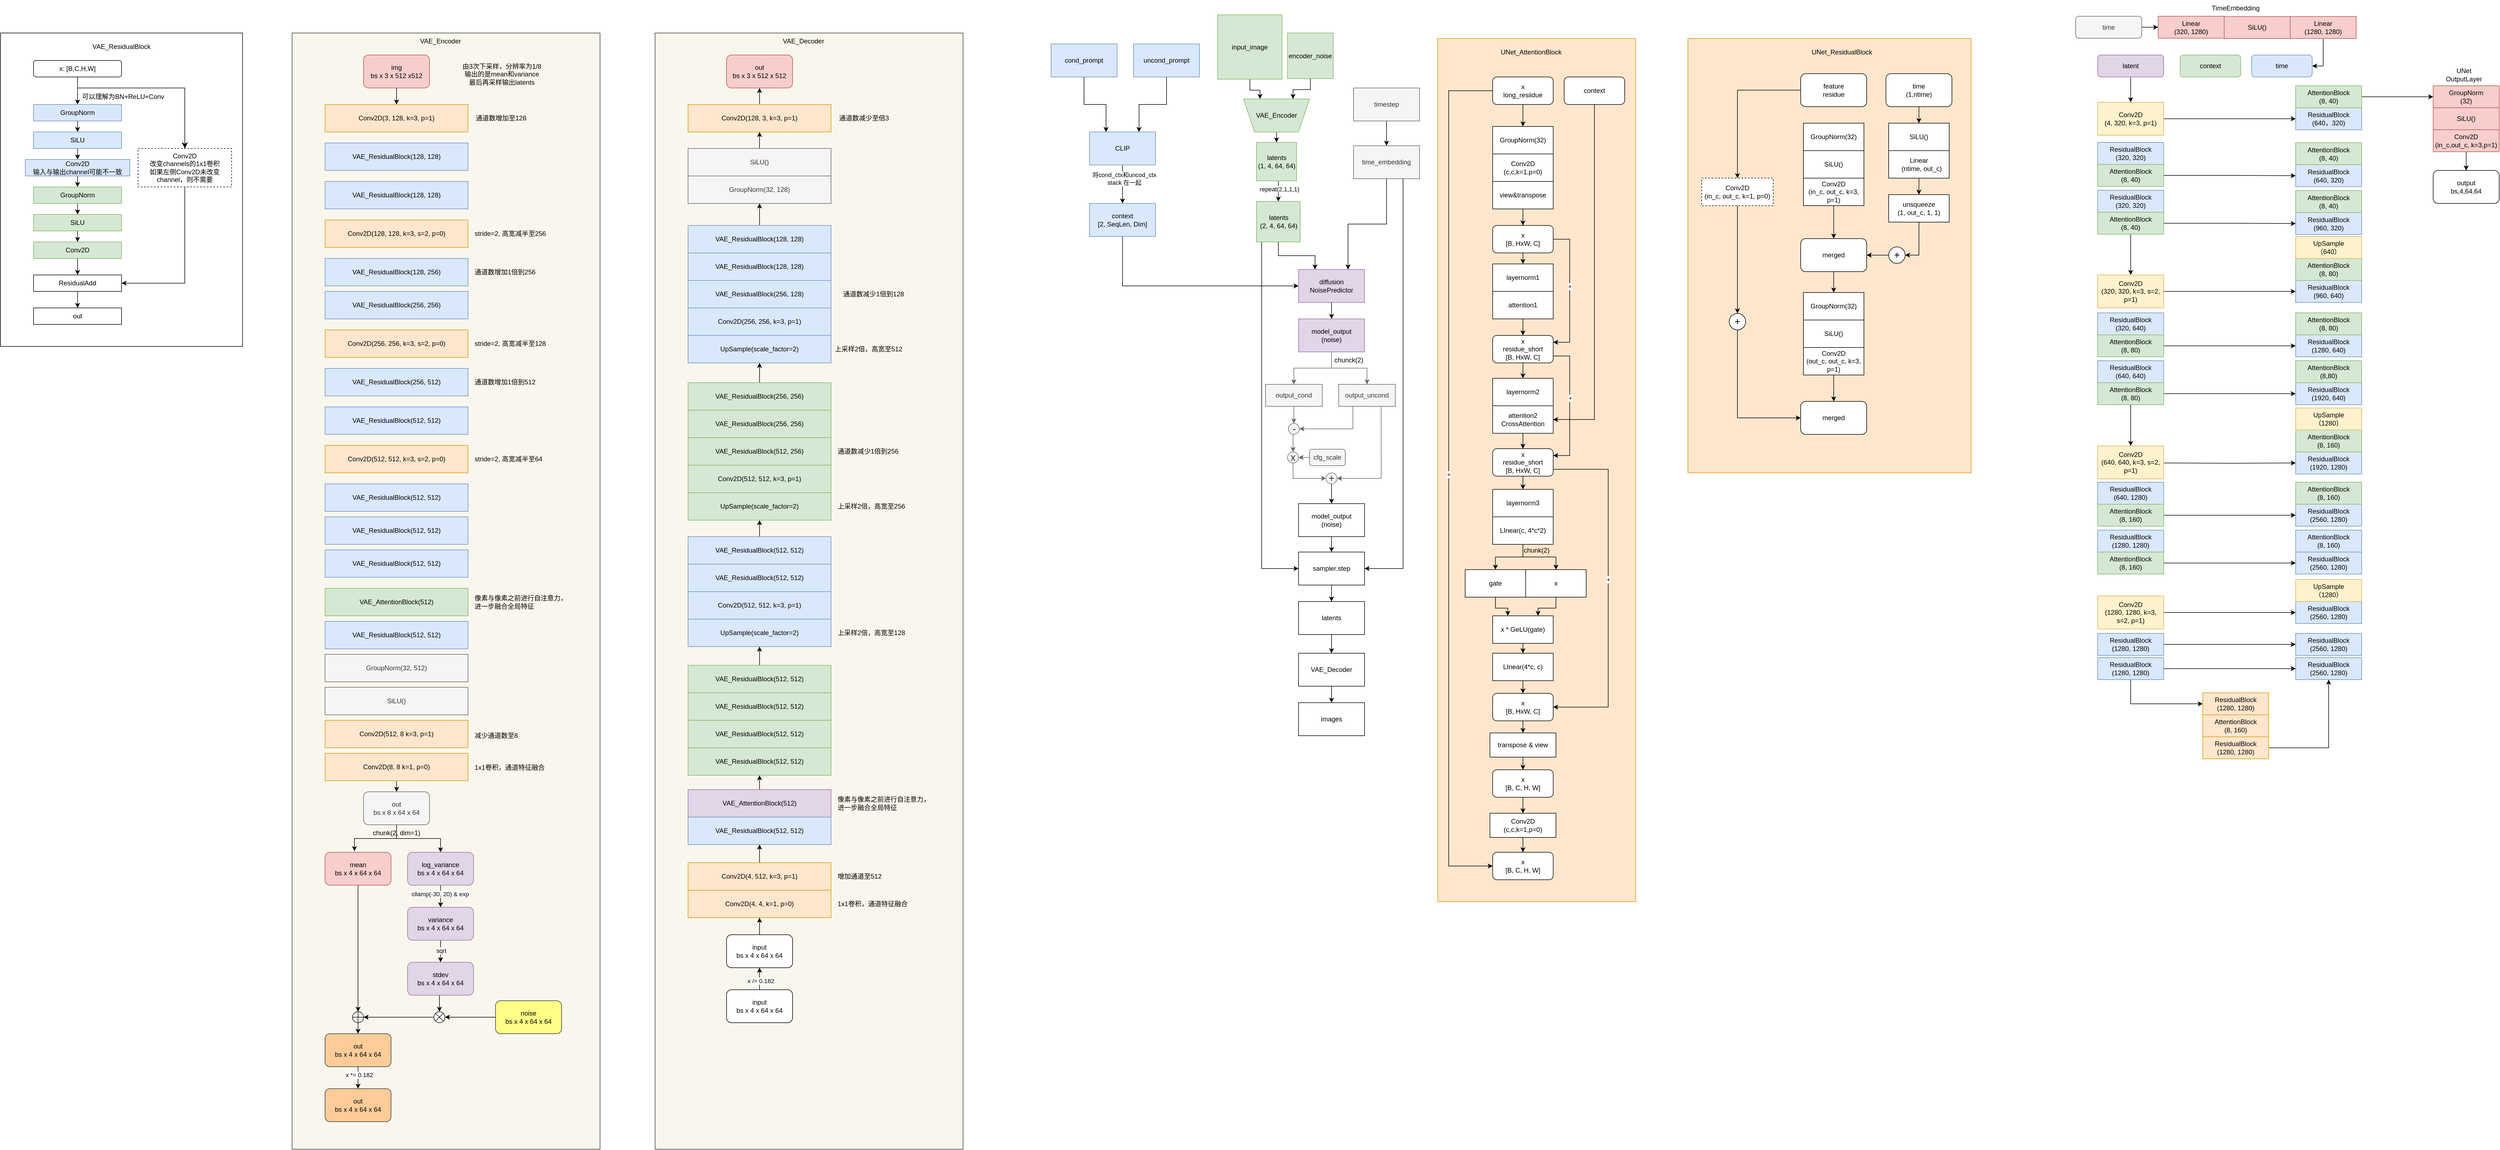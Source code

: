 <mxfile version="24.7.5">
  <diagram name="Page-1" id="WQf2urS4Zp9q1KyQtVAh">
    <mxGraphModel grid="1" page="1" gridSize="10" guides="1" tooltips="1" connect="1" arrows="1" fold="1" pageScale="1" pageWidth="3300" pageHeight="4681" math="0" shadow="0">
      <root>
        <mxCell id="0" />
        <mxCell id="1" parent="0" />
        <mxCell id="VUyJi_pX7qQJw74maYv--122" value="" style="rounded=0;whiteSpace=wrap;html=1;fillColor=#ffe6cc;strokeColor=#d79b00;" vertex="1" parent="1">
          <mxGeometry x="3095" y="100" width="515" height="790" as="geometry" />
        </mxCell>
        <mxCell id="VUyJi_pX7qQJw74maYv--83" value="" style="rounded=0;whiteSpace=wrap;html=1;fillColor=#ffe6cc;strokeColor=#d79b00;" vertex="1" parent="1">
          <mxGeometry x="2640" y="100" width="360" height="1570" as="geometry" />
        </mxCell>
        <mxCell id="FMjdnorJm9m4SACyDq4--96" value="" style="rounded=0;whiteSpace=wrap;html=1;fillColor=#f9f7ed;strokeColor=#36393d;" vertex="1" parent="1">
          <mxGeometry x="557" y="90" width="560" height="2030" as="geometry" />
        </mxCell>
        <mxCell id="FMjdnorJm9m4SACyDq4--22" value="" style="rounded=0;whiteSpace=wrap;html=1;" vertex="1" parent="1">
          <mxGeometry x="27" y="90" width="440" height="570" as="geometry" />
        </mxCell>
        <mxCell id="FMjdnorJm9m4SACyDq4--8" style="edgeStyle=orthogonalEdgeStyle;rounded=0;orthogonalLoop=1;jettySize=auto;html=1;exitX=0.5;exitY=1;exitDx=0;exitDy=0;" edge="1" parent="1" source="FMjdnorJm9m4SACyDq4--1" target="FMjdnorJm9m4SACyDq4--2">
          <mxGeometry relative="1" as="geometry" />
        </mxCell>
        <mxCell id="FMjdnorJm9m4SACyDq4--1" value="x: [B,C,H,W]" style="rounded=1;whiteSpace=wrap;html=1;" vertex="1" parent="1">
          <mxGeometry x="87" y="140" width="160" height="30" as="geometry" />
        </mxCell>
        <mxCell id="FMjdnorJm9m4SACyDq4--9" style="edgeStyle=orthogonalEdgeStyle;rounded=0;orthogonalLoop=1;jettySize=auto;html=1;exitX=0.5;exitY=1;exitDx=0;exitDy=0;entryX=0.5;entryY=0;entryDx=0;entryDy=0;" edge="1" parent="1" source="FMjdnorJm9m4SACyDq4--2" target="FMjdnorJm9m4SACyDq4--3">
          <mxGeometry relative="1" as="geometry" />
        </mxCell>
        <mxCell id="FMjdnorJm9m4SACyDq4--2" value="GroupNorm" style="rounded=0;whiteSpace=wrap;html=1;fillColor=#dae8fc;strokeColor=#6c8ebf;" vertex="1" parent="1">
          <mxGeometry x="87" y="220" width="160" height="30" as="geometry" />
        </mxCell>
        <mxCell id="FMjdnorJm9m4SACyDq4--10" style="edgeStyle=orthogonalEdgeStyle;rounded=0;orthogonalLoop=1;jettySize=auto;html=1;exitX=0.5;exitY=1;exitDx=0;exitDy=0;entryX=0.5;entryY=0;entryDx=0;entryDy=0;" edge="1" parent="1" source="FMjdnorJm9m4SACyDq4--3" target="FMjdnorJm9m4SACyDq4--4">
          <mxGeometry relative="1" as="geometry" />
        </mxCell>
        <mxCell id="FMjdnorJm9m4SACyDq4--3" value="SiLU" style="rounded=0;whiteSpace=wrap;html=1;fillColor=#dae8fc;strokeColor=#6c8ebf;" vertex="1" parent="1">
          <mxGeometry x="87" y="270" width="160" height="30" as="geometry" />
        </mxCell>
        <mxCell id="FMjdnorJm9m4SACyDq4--11" style="edgeStyle=orthogonalEdgeStyle;rounded=0;orthogonalLoop=1;jettySize=auto;html=1;exitX=0.5;exitY=1;exitDx=0;exitDy=0;entryX=0.5;entryY=0;entryDx=0;entryDy=0;" edge="1" parent="1" source="FMjdnorJm9m4SACyDq4--4" target="FMjdnorJm9m4SACyDq4--5">
          <mxGeometry relative="1" as="geometry" />
        </mxCell>
        <mxCell id="FMjdnorJm9m4SACyDq4--4" value="Conv2D&lt;br&gt;输入与输出channel可能不一致" style="rounded=0;whiteSpace=wrap;html=1;fillColor=#dae8fc;strokeColor=#6c8ebf;" vertex="1" parent="1">
          <mxGeometry x="72" y="320" width="190" height="30" as="geometry" />
        </mxCell>
        <mxCell id="FMjdnorJm9m4SACyDq4--12" style="edgeStyle=orthogonalEdgeStyle;rounded=0;orthogonalLoop=1;jettySize=auto;html=1;exitX=0.5;exitY=1;exitDx=0;exitDy=0;entryX=0.5;entryY=0;entryDx=0;entryDy=0;" edge="1" parent="1" source="FMjdnorJm9m4SACyDq4--5" target="FMjdnorJm9m4SACyDq4--6">
          <mxGeometry relative="1" as="geometry" />
        </mxCell>
        <mxCell id="FMjdnorJm9m4SACyDq4--5" value="GroupNorm" style="rounded=0;whiteSpace=wrap;html=1;fillColor=#d5e8d4;strokeColor=#82b366;" vertex="1" parent="1">
          <mxGeometry x="87" y="370" width="160" height="30" as="geometry" />
        </mxCell>
        <mxCell id="FMjdnorJm9m4SACyDq4--13" style="edgeStyle=orthogonalEdgeStyle;rounded=0;orthogonalLoop=1;jettySize=auto;html=1;exitX=0.5;exitY=1;exitDx=0;exitDy=0;entryX=0.5;entryY=0;entryDx=0;entryDy=0;" edge="1" parent="1" source="FMjdnorJm9m4SACyDq4--6" target="FMjdnorJm9m4SACyDq4--7">
          <mxGeometry relative="1" as="geometry" />
        </mxCell>
        <mxCell id="FMjdnorJm9m4SACyDq4--6" value="SiLU" style="rounded=0;whiteSpace=wrap;html=1;fillColor=#d5e8d4;strokeColor=#82b366;" vertex="1" parent="1">
          <mxGeometry x="87" y="420" width="160" height="30" as="geometry" />
        </mxCell>
        <mxCell id="FMjdnorJm9m4SACyDq4--18" style="edgeStyle=orthogonalEdgeStyle;rounded=0;orthogonalLoop=1;jettySize=auto;html=1;exitX=0.5;exitY=1;exitDx=0;exitDy=0;entryX=0.5;entryY=0;entryDx=0;entryDy=0;" edge="1" parent="1" source="FMjdnorJm9m4SACyDq4--7" target="FMjdnorJm9m4SACyDq4--17">
          <mxGeometry relative="1" as="geometry" />
        </mxCell>
        <mxCell id="FMjdnorJm9m4SACyDq4--7" value="Conv2D" style="rounded=0;whiteSpace=wrap;html=1;fillColor=#d5e8d4;strokeColor=#82b366;" vertex="1" parent="1">
          <mxGeometry x="87" y="470" width="160" height="30" as="geometry" />
        </mxCell>
        <mxCell id="FMjdnorJm9m4SACyDq4--19" style="edgeStyle=orthogonalEdgeStyle;rounded=0;orthogonalLoop=1;jettySize=auto;html=1;exitX=0.5;exitY=1;exitDx=0;exitDy=0;entryX=1;entryY=0.5;entryDx=0;entryDy=0;" edge="1" parent="1" source="FMjdnorJm9m4SACyDq4--14" target="FMjdnorJm9m4SACyDq4--17">
          <mxGeometry relative="1" as="geometry" />
        </mxCell>
        <mxCell id="FMjdnorJm9m4SACyDq4--14" value="Conv2D&lt;br&gt;改变channels的1x1卷积&lt;br&gt;如果左侧Conv2D未改变channel，则不需要" style="rounded=0;whiteSpace=wrap;html=1;dashed=1;" vertex="1" parent="1">
          <mxGeometry x="277" y="300" width="170" height="70" as="geometry" />
        </mxCell>
        <mxCell id="FMjdnorJm9m4SACyDq4--16" value="" style="edgeStyle=segmentEdgeStyle;endArrow=classic;html=1;curved=0;rounded=0;endSize=8;startSize=8;entryX=0.5;entryY=0;entryDx=0;entryDy=0;" edge="1" parent="1" target="FMjdnorJm9m4SACyDq4--14">
          <mxGeometry width="50" height="50" relative="1" as="geometry">
            <mxPoint x="167" y="190" as="sourcePoint" />
            <mxPoint x="387" y="250" as="targetPoint" />
          </mxGeometry>
        </mxCell>
        <mxCell id="FMjdnorJm9m4SACyDq4--21" style="edgeStyle=orthogonalEdgeStyle;rounded=0;orthogonalLoop=1;jettySize=auto;html=1;exitX=0.5;exitY=1;exitDx=0;exitDy=0;entryX=0.5;entryY=0;entryDx=0;entryDy=0;" edge="1" parent="1" source="FMjdnorJm9m4SACyDq4--17" target="FMjdnorJm9m4SACyDq4--20">
          <mxGeometry relative="1" as="geometry" />
        </mxCell>
        <mxCell id="FMjdnorJm9m4SACyDq4--17" value="ResidualAdd" style="rounded=0;whiteSpace=wrap;html=1;" vertex="1" parent="1">
          <mxGeometry x="87" y="530" width="160" height="30" as="geometry" />
        </mxCell>
        <mxCell id="FMjdnorJm9m4SACyDq4--20" value="out" style="rounded=0;whiteSpace=wrap;html=1;" vertex="1" parent="1">
          <mxGeometry x="87" y="590" width="160" height="30" as="geometry" />
        </mxCell>
        <mxCell id="FMjdnorJm9m4SACyDq4--23" value="VAE_ResidualBlock" style="text;html=1;strokeColor=none;fillColor=none;align=center;verticalAlign=middle;whiteSpace=wrap;rounded=0;" vertex="1" parent="1">
          <mxGeometry x="172" y="100" width="150" height="30" as="geometry" />
        </mxCell>
        <mxCell id="FMjdnorJm9m4SACyDq4--24" value="Conv2D(3, 128, k=3, p=1)" style="rounded=0;whiteSpace=wrap;html=1;fillColor=#ffe6cc;strokeColor=#d79b00;" vertex="1" parent="1">
          <mxGeometry x="617" y="220" width="260" height="50" as="geometry" />
        </mxCell>
        <mxCell id="FMjdnorJm9m4SACyDq4--25" value="VAE_ResidualBlock(128, 128)" style="rounded=0;whiteSpace=wrap;html=1;fillColor=#dae8fc;strokeColor=#6c8ebf;" vertex="1" parent="1">
          <mxGeometry x="617" y="290" width="260" height="50" as="geometry" />
        </mxCell>
        <mxCell id="FMjdnorJm9m4SACyDq4--26" value="VAE_ResidualBlock(128, 128)" style="rounded=0;whiteSpace=wrap;html=1;fillColor=#dae8fc;strokeColor=#6c8ebf;" vertex="1" parent="1">
          <mxGeometry x="617" y="360" width="260" height="50" as="geometry" />
        </mxCell>
        <mxCell id="FMjdnorJm9m4SACyDq4--27" value="Conv2D(128, 128, k=3, s=2, p=0)" style="rounded=0;whiteSpace=wrap;html=1;fillColor=#ffe6cc;strokeColor=#d79b00;" vertex="1" parent="1">
          <mxGeometry x="617" y="430" width="260" height="50" as="geometry" />
        </mxCell>
        <mxCell id="FMjdnorJm9m4SACyDq4--28" value="VAE_ResidualBlock(128, 256)" style="rounded=0;whiteSpace=wrap;html=1;fillColor=#dae8fc;strokeColor=#6c8ebf;" vertex="1" parent="1">
          <mxGeometry x="617" y="500" width="260" height="50" as="geometry" />
        </mxCell>
        <mxCell id="FMjdnorJm9m4SACyDq4--29" value="VAE_ResidualBlock(256, 256)" style="rounded=0;whiteSpace=wrap;html=1;fillColor=#dae8fc;strokeColor=#6c8ebf;" vertex="1" parent="1">
          <mxGeometry x="617" y="560" width="260" height="50" as="geometry" />
        </mxCell>
        <mxCell id="FMjdnorJm9m4SACyDq4--30" value="Conv2D(256, 256, k=3, s=2, p=0)" style="rounded=0;whiteSpace=wrap;html=1;fillColor=#ffe6cc;strokeColor=#d79b00;" vertex="1" parent="1">
          <mxGeometry x="617" y="630" width="260" height="50" as="geometry" />
        </mxCell>
        <mxCell id="FMjdnorJm9m4SACyDq4--31" value="VAE_ResidualBlock(256, 512)" style="rounded=0;whiteSpace=wrap;html=1;fillColor=#dae8fc;strokeColor=#6c8ebf;" vertex="1" parent="1">
          <mxGeometry x="617" y="700" width="260" height="50" as="geometry" />
        </mxCell>
        <mxCell id="FMjdnorJm9m4SACyDq4--32" value="VAE_ResidualBlock(512, 512)" style="rounded=0;whiteSpace=wrap;html=1;fillColor=#dae8fc;strokeColor=#6c8ebf;" vertex="1" parent="1">
          <mxGeometry x="617" y="770" width="260" height="50" as="geometry" />
        </mxCell>
        <mxCell id="FMjdnorJm9m4SACyDq4--33" value="Conv2D(512, 512, k=3, s=2, p=0)" style="rounded=0;whiteSpace=wrap;html=1;fillColor=#ffe6cc;strokeColor=#d79b00;" vertex="1" parent="1">
          <mxGeometry x="617" y="840" width="260" height="50" as="geometry" />
        </mxCell>
        <mxCell id="FMjdnorJm9m4SACyDq4--35" value="VAE_ResidualBlock(512, 512)" style="rounded=0;whiteSpace=wrap;html=1;fillColor=#dae8fc;strokeColor=#6c8ebf;" vertex="1" parent="1">
          <mxGeometry x="617" y="910" width="260" height="50" as="geometry" />
        </mxCell>
        <mxCell id="FMjdnorJm9m4SACyDq4--36" value="VAE_ResidualBlock(512, 512)" style="rounded=0;whiteSpace=wrap;html=1;fillColor=#dae8fc;strokeColor=#6c8ebf;" vertex="1" parent="1">
          <mxGeometry x="617" y="970" width="260" height="50" as="geometry" />
        </mxCell>
        <mxCell id="FMjdnorJm9m4SACyDq4--37" value="VAE_ResidualBlock(512, 512)" style="rounded=0;whiteSpace=wrap;html=1;fillColor=#dae8fc;strokeColor=#6c8ebf;" vertex="1" parent="1">
          <mxGeometry x="617" y="1030" width="260" height="50" as="geometry" />
        </mxCell>
        <mxCell id="FMjdnorJm9m4SACyDq4--38" value="VAE_AttentionBlock(512)" style="rounded=0;whiteSpace=wrap;html=1;fillColor=#d5e8d4;strokeColor=#82b366;" vertex="1" parent="1">
          <mxGeometry x="617" y="1100" width="260" height="50" as="geometry" />
        </mxCell>
        <mxCell id="FMjdnorJm9m4SACyDq4--39" value="VAE_ResidualBlock(512, 512)" style="rounded=0;whiteSpace=wrap;html=1;fillColor=#dae8fc;strokeColor=#6c8ebf;" vertex="1" parent="1">
          <mxGeometry x="617" y="1160" width="260" height="50" as="geometry" />
        </mxCell>
        <mxCell id="FMjdnorJm9m4SACyDq4--40" value="GroupNorm(32, 512)" style="rounded=0;whiteSpace=wrap;html=1;fillColor=#f5f5f5;fontColor=#333333;strokeColor=#666666;" vertex="1" parent="1">
          <mxGeometry x="617" y="1220" width="260" height="50" as="geometry" />
        </mxCell>
        <mxCell id="FMjdnorJm9m4SACyDq4--41" value="SiLU()" style="rounded=0;whiteSpace=wrap;html=1;fillColor=#f5f5f5;fontColor=#333333;strokeColor=#666666;" vertex="1" parent="1">
          <mxGeometry x="617" y="1280" width="260" height="50" as="geometry" />
        </mxCell>
        <mxCell id="FMjdnorJm9m4SACyDq4--42" value="Conv2D(512, 8 k=3, p=1)" style="rounded=0;whiteSpace=wrap;html=1;fillColor=#ffe6cc;strokeColor=#d79b00;" vertex="1" parent="1">
          <mxGeometry x="617" y="1340" width="260" height="50" as="geometry" />
        </mxCell>
        <mxCell id="FMjdnorJm9m4SACyDq4--62" style="edgeStyle=orthogonalEdgeStyle;rounded=0;orthogonalLoop=1;jettySize=auto;html=1;exitX=0.5;exitY=1;exitDx=0;exitDy=0;entryX=0.5;entryY=0;entryDx=0;entryDy=0;" edge="1" parent="1" source="FMjdnorJm9m4SACyDq4--43" target="FMjdnorJm9m4SACyDq4--61">
          <mxGeometry relative="1" as="geometry" />
        </mxCell>
        <mxCell id="FMjdnorJm9m4SACyDq4--43" value="Conv2D(8, 8 k=1, p=0)" style="rounded=0;whiteSpace=wrap;html=1;fillColor=#ffe6cc;strokeColor=#d79b00;" vertex="1" parent="1">
          <mxGeometry x="617" y="1400" width="260" height="50" as="geometry" />
        </mxCell>
        <mxCell id="FMjdnorJm9m4SACyDq4--44" value="通道数增加至128" style="text;html=1;strokeColor=none;fillColor=none;align=center;verticalAlign=middle;whiteSpace=wrap;rounded=0;" vertex="1" parent="1">
          <mxGeometry x="877" y="230" width="120" height="30" as="geometry" />
        </mxCell>
        <mxCell id="FMjdnorJm9m4SACyDq4--48" value="stride=2, 高宽减半至256" style="text;html=1;strokeColor=none;fillColor=none;align=left;verticalAlign=middle;whiteSpace=wrap;rounded=0;" vertex="1" parent="1">
          <mxGeometry x="887" y="440" width="160" height="30" as="geometry" />
        </mxCell>
        <mxCell id="FMjdnorJm9m4SACyDq4--50" value="通道数增加1倍到256" style="text;html=1;strokeColor=none;fillColor=none;align=left;verticalAlign=middle;whiteSpace=wrap;rounded=0;" vertex="1" parent="1">
          <mxGeometry x="887" y="510" width="140" height="30" as="geometry" />
        </mxCell>
        <mxCell id="FMjdnorJm9m4SACyDq4--53" value="stride=2, 高宽减半至128" style="text;html=1;strokeColor=none;fillColor=none;align=left;verticalAlign=middle;whiteSpace=wrap;rounded=0;" vertex="1" parent="1">
          <mxGeometry x="887" y="640" width="170" height="30" as="geometry" />
        </mxCell>
        <mxCell id="FMjdnorJm9m4SACyDq4--54" value="通道数增加1倍到512" style="text;html=1;strokeColor=none;fillColor=none;align=left;verticalAlign=middle;whiteSpace=wrap;rounded=0;" vertex="1" parent="1">
          <mxGeometry x="887" y="710" width="130" height="30" as="geometry" />
        </mxCell>
        <mxCell id="FMjdnorJm9m4SACyDq4--55" value="stride=2, 高宽减半至64" style="text;html=1;strokeColor=none;fillColor=none;align=left;verticalAlign=middle;whiteSpace=wrap;rounded=0;" vertex="1" parent="1">
          <mxGeometry x="887" y="850" width="160" height="30" as="geometry" />
        </mxCell>
        <mxCell id="FMjdnorJm9m4SACyDq4--56" value="像素与像素之前进行自注意力，&lt;br&gt;进一步融合全局特征" style="text;html=1;strokeColor=none;fillColor=none;align=left;verticalAlign=middle;whiteSpace=wrap;rounded=0;" vertex="1" parent="1">
          <mxGeometry x="887" y="1110" width="180" height="30" as="geometry" />
        </mxCell>
        <mxCell id="FMjdnorJm9m4SACyDq4--57" value="减少通道数至8" style="text;html=1;strokeColor=none;fillColor=none;align=left;verticalAlign=middle;whiteSpace=wrap;rounded=0;" vertex="1" parent="1">
          <mxGeometry x="887" y="1353" width="120" height="30" as="geometry" />
        </mxCell>
        <mxCell id="FMjdnorJm9m4SACyDq4--58" value="1x1卷积，通道特征融合" style="text;html=1;strokeColor=none;fillColor=none;align=left;verticalAlign=middle;whiteSpace=wrap;rounded=0;" vertex="1" parent="1">
          <mxGeometry x="887" y="1411" width="160" height="30" as="geometry" />
        </mxCell>
        <mxCell id="FMjdnorJm9m4SACyDq4--99" style="edgeStyle=orthogonalEdgeStyle;rounded=0;orthogonalLoop=1;jettySize=auto;html=1;exitX=0.5;exitY=1;exitDx=0;exitDy=0;" edge="1" parent="1" source="FMjdnorJm9m4SACyDq4--60" target="FMjdnorJm9m4SACyDq4--24">
          <mxGeometry relative="1" as="geometry" />
        </mxCell>
        <mxCell id="FMjdnorJm9m4SACyDq4--60" value="img&lt;br&gt;bs x 3 x 512 x512" style="rounded=1;whiteSpace=wrap;html=1;fillColor=#f8cecc;strokeColor=#b85450;" vertex="1" parent="1">
          <mxGeometry x="687" y="130" width="120" height="60" as="geometry" />
        </mxCell>
        <mxCell id="FMjdnorJm9m4SACyDq4--72" style="edgeStyle=orthogonalEdgeStyle;rounded=0;orthogonalLoop=1;jettySize=auto;html=1;exitX=0.5;exitY=1;exitDx=0;exitDy=0;entryX=0.5;entryY=0;entryDx=0;entryDy=0;" edge="1" parent="1" source="FMjdnorJm9m4SACyDq4--61" target="FMjdnorJm9m4SACyDq4--64">
          <mxGeometry relative="1" as="geometry" />
        </mxCell>
        <mxCell id="FMjdnorJm9m4SACyDq4--61" value="out&lt;br&gt;bs x 8 x 64 x 64" style="rounded=1;whiteSpace=wrap;html=1;fillColor=#f5f5f5;fontColor=#333333;strokeColor=#666666;" vertex="1" parent="1">
          <mxGeometry x="687" y="1470" width="120" height="60" as="geometry" />
        </mxCell>
        <mxCell id="FMjdnorJm9m4SACyDq4--89" style="edgeStyle=orthogonalEdgeStyle;rounded=0;orthogonalLoop=1;jettySize=auto;html=1;exitX=0.5;exitY=1;exitDx=0;exitDy=0;entryX=0.5;entryY=0;entryDx=0;entryDy=0;" edge="1" parent="1" source="FMjdnorJm9m4SACyDq4--63" target="FMjdnorJm9m4SACyDq4--82">
          <mxGeometry relative="1" as="geometry" />
        </mxCell>
        <mxCell id="FMjdnorJm9m4SACyDq4--63" value="mean&lt;br&gt;bs x 4 x 64 x 64" style="rounded=1;whiteSpace=wrap;html=1;fillColor=#f8cecc;strokeColor=#b85450;" vertex="1" parent="1">
          <mxGeometry x="617" y="1580" width="120" height="60" as="geometry" />
        </mxCell>
        <mxCell id="FMjdnorJm9m4SACyDq4--66" style="edgeStyle=orthogonalEdgeStyle;rounded=0;orthogonalLoop=1;jettySize=auto;html=1;exitX=0.5;exitY=1;exitDx=0;exitDy=0;entryX=0.5;entryY=0;entryDx=0;entryDy=0;" edge="1" parent="1" source="FMjdnorJm9m4SACyDq4--64" target="FMjdnorJm9m4SACyDq4--65">
          <mxGeometry relative="1" as="geometry" />
        </mxCell>
        <mxCell id="FMjdnorJm9m4SACyDq4--67" value="cllamp(-30, 20) &amp;amp; exp" style="edgeLabel;html=1;align=center;verticalAlign=middle;resizable=0;points=[];" connectable="0" vertex="1" parent="FMjdnorJm9m4SACyDq4--66">
          <mxGeometry x="-0.2" y="-1" relative="1" as="geometry">
            <mxPoint as="offset" />
          </mxGeometry>
        </mxCell>
        <mxCell id="FMjdnorJm9m4SACyDq4--64" value="log_variance&lt;br&gt;bs x 4 x 64 x 64" style="rounded=1;whiteSpace=wrap;html=1;fillColor=#e1d5e7;strokeColor=#9673a6;" vertex="1" parent="1">
          <mxGeometry x="767" y="1580" width="120" height="60" as="geometry" />
        </mxCell>
        <mxCell id="FMjdnorJm9m4SACyDq4--69" style="edgeStyle=orthogonalEdgeStyle;rounded=0;orthogonalLoop=1;jettySize=auto;html=1;exitX=0.5;exitY=1;exitDx=0;exitDy=0;entryX=0.5;entryY=0;entryDx=0;entryDy=0;" edge="1" parent="1" source="FMjdnorJm9m4SACyDq4--65" target="FMjdnorJm9m4SACyDq4--68">
          <mxGeometry relative="1" as="geometry" />
        </mxCell>
        <mxCell id="FMjdnorJm9m4SACyDq4--70" value="sqrt" style="edgeLabel;html=1;align=center;verticalAlign=middle;resizable=0;points=[];" connectable="0" vertex="1" parent="FMjdnorJm9m4SACyDq4--69">
          <mxGeometry x="-0.05" y="1" relative="1" as="geometry">
            <mxPoint as="offset" />
          </mxGeometry>
        </mxCell>
        <mxCell id="FMjdnorJm9m4SACyDq4--65" value="variance&lt;br&gt;bs x 4 x 64 x 64" style="rounded=1;whiteSpace=wrap;html=1;fillColor=#e1d5e7;strokeColor=#9673a6;" vertex="1" parent="1">
          <mxGeometry x="767" y="1680" width="120" height="60" as="geometry" />
        </mxCell>
        <mxCell id="FMjdnorJm9m4SACyDq4--79" style="edgeStyle=orthogonalEdgeStyle;rounded=0;orthogonalLoop=1;jettySize=auto;html=1;exitX=0.5;exitY=1;exitDx=0;exitDy=0;entryX=0.5;entryY=0;entryDx=0;entryDy=0;" edge="1" parent="1" source="FMjdnorJm9m4SACyDq4--68" target="FMjdnorJm9m4SACyDq4--75">
          <mxGeometry relative="1" as="geometry" />
        </mxCell>
        <mxCell id="FMjdnorJm9m4SACyDq4--68" value="stdev&lt;br&gt;bs x 4 x 64 x 64" style="rounded=1;whiteSpace=wrap;html=1;fillColor=#e1d5e7;strokeColor=#9673a6;" vertex="1" parent="1">
          <mxGeometry x="767" y="1780" width="120" height="60" as="geometry" />
        </mxCell>
        <mxCell id="FMjdnorJm9m4SACyDq4--71" style="edgeStyle=orthogonalEdgeStyle;rounded=0;orthogonalLoop=1;jettySize=auto;html=1;exitX=0.5;exitY=1;exitDx=0;exitDy=0;entryX=0.446;entryY=-0.033;entryDx=0;entryDy=0;entryPerimeter=0;" edge="1" parent="1" source="FMjdnorJm9m4SACyDq4--61" target="FMjdnorJm9m4SACyDq4--63">
          <mxGeometry relative="1" as="geometry" />
        </mxCell>
        <mxCell id="FMjdnorJm9m4SACyDq4--73" value="chunk(2, dim=1)" style="text;html=1;strokeColor=none;fillColor=none;align=center;verticalAlign=middle;whiteSpace=wrap;rounded=0;" vertex="1" parent="1">
          <mxGeometry x="677" y="1530" width="140" height="30" as="geometry" />
        </mxCell>
        <mxCell id="FMjdnorJm9m4SACyDq4--80" style="edgeStyle=orthogonalEdgeStyle;rounded=0;orthogonalLoop=1;jettySize=auto;html=1;exitX=0;exitY=0.5;exitDx=0;exitDy=0;entryX=1;entryY=0.5;entryDx=0;entryDy=0;" edge="1" parent="1" source="FMjdnorJm9m4SACyDq4--74" target="FMjdnorJm9m4SACyDq4--75">
          <mxGeometry relative="1" as="geometry" />
        </mxCell>
        <mxCell id="FMjdnorJm9m4SACyDq4--74" value="noise&lt;br&gt;bs x 4 x 64 x 64" style="rounded=1;whiteSpace=wrap;html=1;fillColor=#ffff88;strokeColor=#36393d;" vertex="1" parent="1">
          <mxGeometry x="927" y="1850" width="120" height="60" as="geometry" />
        </mxCell>
        <mxCell id="FMjdnorJm9m4SACyDq4--78" value="" style="group" connectable="0" vertex="1" parent="1">
          <mxGeometry x="815" y="1870" width="20" height="20" as="geometry" />
        </mxCell>
        <mxCell id="FMjdnorJm9m4SACyDq4--75" value="" style="ellipse;whiteSpace=wrap;html=1;aspect=fixed;" vertex="1" parent="FMjdnorJm9m4SACyDq4--78">
          <mxGeometry width="20" height="20" as="geometry" />
        </mxCell>
        <mxCell id="FMjdnorJm9m4SACyDq4--76" style="rounded=0;orthogonalLoop=1;jettySize=auto;html=1;exitX=0;exitY=1;exitDx=0;exitDy=0;entryX=1;entryY=0;entryDx=0;entryDy=0;endArrow=none;endFill=0;" edge="1" parent="FMjdnorJm9m4SACyDq4--78" source="FMjdnorJm9m4SACyDq4--75" target="FMjdnorJm9m4SACyDq4--75">
          <mxGeometry relative="1" as="geometry" />
        </mxCell>
        <mxCell id="FMjdnorJm9m4SACyDq4--77" style="rounded=0;orthogonalLoop=1;jettySize=auto;html=1;exitX=0;exitY=0;exitDx=0;exitDy=0;entryX=1;entryY=1;entryDx=0;entryDy=0;endArrow=none;endFill=0;" edge="1" parent="FMjdnorJm9m4SACyDq4--78" source="FMjdnorJm9m4SACyDq4--75" target="FMjdnorJm9m4SACyDq4--75">
          <mxGeometry relative="1" as="geometry" />
        </mxCell>
        <mxCell id="FMjdnorJm9m4SACyDq4--88" value="" style="group" connectable="0" vertex="1" parent="1">
          <mxGeometry x="667" y="1870" width="20" height="20" as="geometry" />
        </mxCell>
        <mxCell id="FMjdnorJm9m4SACyDq4--82" value="" style="ellipse;whiteSpace=wrap;html=1;aspect=fixed;" vertex="1" parent="FMjdnorJm9m4SACyDq4--88">
          <mxGeometry width="20" height="20" as="geometry" />
        </mxCell>
        <mxCell id="FMjdnorJm9m4SACyDq4--86" style="edgeStyle=orthogonalEdgeStyle;rounded=0;orthogonalLoop=1;jettySize=auto;html=1;exitX=0.5;exitY=0;exitDx=0;exitDy=0;entryX=0.5;entryY=1;entryDx=0;entryDy=0;endArrow=none;endFill=0;" edge="1" parent="FMjdnorJm9m4SACyDq4--88" source="FMjdnorJm9m4SACyDq4--82" target="FMjdnorJm9m4SACyDq4--82">
          <mxGeometry relative="1" as="geometry" />
        </mxCell>
        <mxCell id="FMjdnorJm9m4SACyDq4--87" style="edgeStyle=orthogonalEdgeStyle;rounded=0;orthogonalLoop=1;jettySize=auto;html=1;exitX=0;exitY=0.5;exitDx=0;exitDy=0;entryX=1;entryY=0.5;entryDx=0;entryDy=0;endArrow=none;endFill=0;" edge="1" parent="FMjdnorJm9m4SACyDq4--88" source="FMjdnorJm9m4SACyDq4--82" target="FMjdnorJm9m4SACyDq4--82">
          <mxGeometry relative="1" as="geometry" />
        </mxCell>
        <mxCell id="FMjdnorJm9m4SACyDq4--90" style="edgeStyle=orthogonalEdgeStyle;rounded=0;orthogonalLoop=1;jettySize=auto;html=1;exitX=0;exitY=0.5;exitDx=0;exitDy=0;entryX=1;entryY=0.5;entryDx=0;entryDy=0;" edge="1" parent="1" source="FMjdnorJm9m4SACyDq4--75" target="FMjdnorJm9m4SACyDq4--82">
          <mxGeometry relative="1" as="geometry" />
        </mxCell>
        <mxCell id="FMjdnorJm9m4SACyDq4--94" style="edgeStyle=orthogonalEdgeStyle;rounded=0;orthogonalLoop=1;jettySize=auto;html=1;exitX=0.5;exitY=1;exitDx=0;exitDy=0;entryX=0.5;entryY=0;entryDx=0;entryDy=0;" edge="1" parent="1" source="FMjdnorJm9m4SACyDq4--91" target="FMjdnorJm9m4SACyDq4--93">
          <mxGeometry relative="1" as="geometry" />
        </mxCell>
        <mxCell id="FMjdnorJm9m4SACyDq4--95" value="x *= 0.182" style="edgeLabel;html=1;align=center;verticalAlign=middle;resizable=0;points=[];" connectable="0" vertex="1" parent="FMjdnorJm9m4SACyDq4--94">
          <mxGeometry x="-0.25" y="2" relative="1" as="geometry">
            <mxPoint as="offset" />
          </mxGeometry>
        </mxCell>
        <mxCell id="FMjdnorJm9m4SACyDq4--91" value="out&lt;br&gt;bs x 4 x 64 x 64" style="rounded=1;whiteSpace=wrap;html=1;fillColor=#ffcc99;strokeColor=#36393d;" vertex="1" parent="1">
          <mxGeometry x="617" y="1910" width="120" height="60" as="geometry" />
        </mxCell>
        <mxCell id="FMjdnorJm9m4SACyDq4--92" style="edgeStyle=orthogonalEdgeStyle;rounded=0;orthogonalLoop=1;jettySize=auto;html=1;exitX=0.5;exitY=1;exitDx=0;exitDy=0;entryX=0.5;entryY=0;entryDx=0;entryDy=0;" edge="1" parent="1" source="FMjdnorJm9m4SACyDq4--82" target="FMjdnorJm9m4SACyDq4--91">
          <mxGeometry relative="1" as="geometry" />
        </mxCell>
        <mxCell id="FMjdnorJm9m4SACyDq4--93" value="out&lt;br&gt;bs x 4 x 64 x 64" style="rounded=1;whiteSpace=wrap;html=1;fillColor=#ffcc99;strokeColor=#36393d;" vertex="1" parent="1">
          <mxGeometry x="617" y="2010" width="120" height="60" as="geometry" />
        </mxCell>
        <mxCell id="FMjdnorJm9m4SACyDq4--97" value="VAE_Encoder" style="text;html=1;strokeColor=none;fillColor=none;align=center;verticalAlign=middle;whiteSpace=wrap;rounded=0;" vertex="1" parent="1">
          <mxGeometry x="797" y="90" width="60" height="30" as="geometry" />
        </mxCell>
        <mxCell id="FMjdnorJm9m4SACyDq4--100" value="" style="rounded=0;whiteSpace=wrap;html=1;fillColor=#f9f7ed;strokeColor=#36393d;" vertex="1" parent="1">
          <mxGeometry x="1217" y="90" width="560" height="2030" as="geometry" />
        </mxCell>
        <mxCell id="FMjdnorJm9m4SACyDq4--183" style="edgeStyle=orthogonalEdgeStyle;rounded=0;orthogonalLoop=1;jettySize=auto;html=1;exitX=0.5;exitY=0;exitDx=0;exitDy=0;entryX=0.5;entryY=1;entryDx=0;entryDy=0;" edge="1" parent="1" source="FMjdnorJm9m4SACyDq4--101" target="FMjdnorJm9m4SACyDq4--131">
          <mxGeometry relative="1" as="geometry" />
        </mxCell>
        <mxCell id="FMjdnorJm9m4SACyDq4--101" value="Conv2D(128, 3, k=3, p=1)" style="rounded=0;whiteSpace=wrap;html=1;fillColor=#ffe6cc;strokeColor=#d79b00;" vertex="1" parent="1">
          <mxGeometry x="1277" y="220" width="260" height="50" as="geometry" />
        </mxCell>
        <mxCell id="FMjdnorJm9m4SACyDq4--102" value="VAE_ResidualBlock(128, 128)" style="rounded=0;whiteSpace=wrap;html=1;fillColor=#dae8fc;strokeColor=#6c8ebf;" vertex="1" parent="1">
          <mxGeometry x="1277" y="490" width="260" height="50" as="geometry" />
        </mxCell>
        <mxCell id="FMjdnorJm9m4SACyDq4--103" value="VAE_ResidualBlock(256, 128)" style="rounded=0;whiteSpace=wrap;html=1;fillColor=#dae8fc;strokeColor=#6c8ebf;" vertex="1" parent="1">
          <mxGeometry x="1277" y="540" width="260" height="50" as="geometry" />
        </mxCell>
        <mxCell id="FMjdnorJm9m4SACyDq4--104" value="Conv2D(256, 256, k=3, p=1)" style="rounded=0;whiteSpace=wrap;html=1;fillColor=#dae8fc;strokeColor=#6c8ebf;" vertex="1" parent="1">
          <mxGeometry x="1277" y="590" width="260" height="50" as="geometry" />
        </mxCell>
        <mxCell id="FMjdnorJm9m4SACyDq4--105" value="VAE_ResidualBlock(256, 256)" style="rounded=0;whiteSpace=wrap;html=1;fillColor=#d5e8d4;strokeColor=#82b366;" vertex="1" parent="1">
          <mxGeometry x="1277" y="776" width="260" height="50" as="geometry" />
        </mxCell>
        <mxCell id="FMjdnorJm9m4SACyDq4--106" value="VAE_ResidualBlock(512, 256)" style="rounded=0;whiteSpace=wrap;html=1;fillColor=#d5e8d4;strokeColor=#82b366;" vertex="1" parent="1">
          <mxGeometry x="1277" y="826" width="260" height="50" as="geometry" />
        </mxCell>
        <mxCell id="FMjdnorJm9m4SACyDq4--107" value="Conv2D(512, 512, k=3, p=1)" style="rounded=0;whiteSpace=wrap;html=1;fillColor=#d5e8d4;strokeColor=#82b366;" vertex="1" parent="1">
          <mxGeometry x="1277" y="876" width="260" height="50" as="geometry" />
        </mxCell>
        <mxCell id="FMjdnorJm9m4SACyDq4--177" style="edgeStyle=orthogonalEdgeStyle;rounded=0;orthogonalLoop=1;jettySize=auto;html=1;exitX=0.5;exitY=0;exitDx=0;exitDy=0;entryX=0.5;entryY=1;entryDx=0;entryDy=0;" edge="1" parent="1" source="FMjdnorJm9m4SACyDq4--108" target="FMjdnorJm9m4SACyDq4--166">
          <mxGeometry relative="1" as="geometry" />
        </mxCell>
        <mxCell id="FMjdnorJm9m4SACyDq4--108" value="VAE_ResidualBlock(512, 512)" style="rounded=0;whiteSpace=wrap;html=1;fillColor=#dae8fc;strokeColor=#6c8ebf;" vertex="1" parent="1">
          <mxGeometry x="1277" y="1006" width="260" height="50" as="geometry" />
        </mxCell>
        <mxCell id="FMjdnorJm9m4SACyDq4--109" value="VAE_ResidualBlock(512, 512)" style="rounded=0;whiteSpace=wrap;html=1;fillColor=#dae8fc;strokeColor=#6c8ebf;" vertex="1" parent="1">
          <mxGeometry x="1277" y="1056" width="260" height="50" as="geometry" />
        </mxCell>
        <mxCell id="FMjdnorJm9m4SACyDq4--110" value="UpSample(scale_factor=2)" style="rounded=0;whiteSpace=wrap;html=1;fillColor=#dae8fc;strokeColor=#6c8ebf;" vertex="1" parent="1">
          <mxGeometry x="1277" y="1156" width="260" height="50" as="geometry" />
        </mxCell>
        <mxCell id="FMjdnorJm9m4SACyDq4--111" value="VAE_ResidualBlock(512, 512)" style="rounded=0;whiteSpace=wrap;html=1;fillColor=#d5e8d4;strokeColor=#82b366;" vertex="1" parent="1">
          <mxGeometry x="1277" y="1290" width="260" height="50" as="geometry" />
        </mxCell>
        <mxCell id="FMjdnorJm9m4SACyDq4--112" value="VAE_ResidualBlock(512, 512)" style="rounded=0;whiteSpace=wrap;html=1;fillColor=#d5e8d4;strokeColor=#82b366;" vertex="1" parent="1">
          <mxGeometry x="1277" y="1340" width="260" height="50" as="geometry" />
        </mxCell>
        <mxCell id="FMjdnorJm9m4SACyDq4--113" value="VAE_ResidualBlock(512, 512)" style="rounded=0;whiteSpace=wrap;html=1;fillColor=#d5e8d4;strokeColor=#82b366;" vertex="1" parent="1">
          <mxGeometry x="1277" y="1390" width="260" height="50" as="geometry" />
        </mxCell>
        <mxCell id="FMjdnorJm9m4SACyDq4--179" style="edgeStyle=orthogonalEdgeStyle;rounded=0;orthogonalLoop=1;jettySize=auto;html=1;exitX=0.5;exitY=0;exitDx=0;exitDy=0;entryX=0.5;entryY=1;entryDx=0;entryDy=0;" edge="1" parent="1" source="FMjdnorJm9m4SACyDq4--114" target="FMjdnorJm9m4SACyDq4--113">
          <mxGeometry relative="1" as="geometry" />
        </mxCell>
        <mxCell id="FMjdnorJm9m4SACyDq4--114" value="VAE_AttentionBlock(512)" style="rounded=0;whiteSpace=wrap;html=1;fillColor=#e1d5e7;strokeColor=#9673a6;" vertex="1" parent="1">
          <mxGeometry x="1277" y="1466" width="260" height="50" as="geometry" />
        </mxCell>
        <mxCell id="FMjdnorJm9m4SACyDq4--115" value="VAE_ResidualBlock(512, 512)" style="rounded=0;whiteSpace=wrap;html=1;fillColor=#dae8fc;strokeColor=#6c8ebf;" vertex="1" parent="1">
          <mxGeometry x="1277" y="1516" width="260" height="50" as="geometry" />
        </mxCell>
        <mxCell id="FMjdnorJm9m4SACyDq4--181" style="edgeStyle=orthogonalEdgeStyle;rounded=0;orthogonalLoop=1;jettySize=auto;html=1;exitX=0.5;exitY=0;exitDx=0;exitDy=0;entryX=0.5;entryY=1;entryDx=0;entryDy=0;" edge="1" parent="1" source="FMjdnorJm9m4SACyDq4--118" target="FMjdnorJm9m4SACyDq4--115">
          <mxGeometry relative="1" as="geometry" />
        </mxCell>
        <mxCell id="FMjdnorJm9m4SACyDq4--118" value="Conv2D(4, 512, k=3, p=1)" style="rounded=0;whiteSpace=wrap;html=1;fillColor=#ffe6cc;strokeColor=#d79b00;" vertex="1" parent="1">
          <mxGeometry x="1277" y="1599" width="260" height="50" as="geometry" />
        </mxCell>
        <mxCell id="FMjdnorJm9m4SACyDq4--120" value="Conv2D(4, 4, k=1, p=0)" style="rounded=0;whiteSpace=wrap;html=1;fillColor=#ffe6cc;strokeColor=#d79b00;" vertex="1" parent="1">
          <mxGeometry x="1277" y="1649" width="260" height="50" as="geometry" />
        </mxCell>
        <mxCell id="FMjdnorJm9m4SACyDq4--121" value="通道数减少至倍3" style="text;html=1;strokeColor=none;fillColor=none;align=center;verticalAlign=middle;whiteSpace=wrap;rounded=0;" vertex="1" parent="1">
          <mxGeometry x="1537" y="230" width="120" height="30" as="geometry" />
        </mxCell>
        <mxCell id="FMjdnorJm9m4SACyDq4--123" value="通道数减少1倍到256" style="text;html=1;strokeColor=none;fillColor=none;align=left;verticalAlign=middle;whiteSpace=wrap;rounded=0;" vertex="1" parent="1">
          <mxGeometry x="1547" y="836" width="140" height="30" as="geometry" />
        </mxCell>
        <mxCell id="FMjdnorJm9m4SACyDq4--124" value="上采样2倍，高宽至256" style="text;html=1;strokeColor=none;fillColor=none;align=left;verticalAlign=middle;whiteSpace=wrap;rounded=0;" vertex="1" parent="1">
          <mxGeometry x="1547" y="936" width="170" height="30" as="geometry" />
        </mxCell>
        <mxCell id="FMjdnorJm9m4SACyDq4--126" value="上采样2倍，高宽至128" style="text;html=1;strokeColor=none;fillColor=none;align=left;verticalAlign=middle;whiteSpace=wrap;rounded=0;" vertex="1" parent="1">
          <mxGeometry x="1547" y="1166" width="160" height="30" as="geometry" />
        </mxCell>
        <mxCell id="FMjdnorJm9m4SACyDq4--127" value="像素与像素之前进行自注意力，&lt;br&gt;进一步融合全局特征" style="text;html=1;strokeColor=none;fillColor=none;align=left;verticalAlign=middle;whiteSpace=wrap;rounded=0;" vertex="1" parent="1">
          <mxGeometry x="1547" y="1476" width="180" height="30" as="geometry" />
        </mxCell>
        <mxCell id="FMjdnorJm9m4SACyDq4--128" value="增加通道至512" style="text;html=1;strokeColor=none;fillColor=none;align=left;verticalAlign=middle;whiteSpace=wrap;rounded=0;" vertex="1" parent="1">
          <mxGeometry x="1547" y="1609" width="120" height="30" as="geometry" />
        </mxCell>
        <mxCell id="FMjdnorJm9m4SACyDq4--129" value="1x1卷积，通道特征融合" style="text;html=1;strokeColor=none;fillColor=none;align=left;verticalAlign=middle;whiteSpace=wrap;rounded=0;" vertex="1" parent="1">
          <mxGeometry x="1547" y="1659" width="160" height="30" as="geometry" />
        </mxCell>
        <mxCell id="FMjdnorJm9m4SACyDq4--131" value="out&lt;br&gt;bs x 3 x 512 x 512" style="rounded=1;whiteSpace=wrap;html=1;fillColor=#f8cecc;strokeColor=#b85450;" vertex="1" parent="1">
          <mxGeometry x="1347" y="130" width="120" height="60" as="geometry" />
        </mxCell>
        <mxCell id="FMjdnorJm9m4SACyDq4--157" style="edgeStyle=orthogonalEdgeStyle;rounded=0;orthogonalLoop=1;jettySize=auto;html=1;exitX=0.5;exitY=1;exitDx=0;exitDy=0;entryX=0.5;entryY=0;entryDx=0;entryDy=0;endArrow=none;endFill=0;startArrow=classic;startFill=1;" edge="1" parent="1" source="FMjdnorJm9m4SACyDq4--159" target="FMjdnorJm9m4SACyDq4--161">
          <mxGeometry relative="1" as="geometry" />
        </mxCell>
        <mxCell id="FMjdnorJm9m4SACyDq4--158" value="x /= 0.182" style="edgeLabel;html=1;align=center;verticalAlign=middle;resizable=0;points=[];" connectable="0" vertex="1" parent="FMjdnorJm9m4SACyDq4--157">
          <mxGeometry x="-0.25" y="2" relative="1" as="geometry">
            <mxPoint y="9" as="offset" />
          </mxGeometry>
        </mxCell>
        <mxCell id="FMjdnorJm9m4SACyDq4--163" style="edgeStyle=orthogonalEdgeStyle;rounded=0;orthogonalLoop=1;jettySize=auto;html=1;exitX=0.5;exitY=0;exitDx=0;exitDy=0;entryX=0.5;entryY=1;entryDx=0;entryDy=0;" edge="1" parent="1" source="FMjdnorJm9m4SACyDq4--159" target="FMjdnorJm9m4SACyDq4--120">
          <mxGeometry relative="1" as="geometry" />
        </mxCell>
        <mxCell id="FMjdnorJm9m4SACyDq4--159" value="input&lt;br&gt;bs x 4 x 64 x 64" style="rounded=1;whiteSpace=wrap;html=1;" vertex="1" parent="1">
          <mxGeometry x="1347" y="1730" width="120" height="60" as="geometry" />
        </mxCell>
        <mxCell id="FMjdnorJm9m4SACyDq4--161" value="input&lt;br&gt;bs x 4 x 64 x 64" style="rounded=1;whiteSpace=wrap;html=1;" vertex="1" parent="1">
          <mxGeometry x="1347" y="1830" width="120" height="60" as="geometry" />
        </mxCell>
        <mxCell id="FMjdnorJm9m4SACyDq4--162" value="VAE_Decoder" style="text;html=1;strokeColor=none;fillColor=none;align=center;verticalAlign=middle;whiteSpace=wrap;rounded=0;" vertex="1" parent="1">
          <mxGeometry x="1457" y="90" width="60" height="30" as="geometry" />
        </mxCell>
        <mxCell id="FMjdnorJm9m4SACyDq4--178" style="edgeStyle=orthogonalEdgeStyle;rounded=0;orthogonalLoop=1;jettySize=auto;html=1;exitX=0.5;exitY=0;exitDx=0;exitDy=0;entryX=0.5;entryY=1;entryDx=0;entryDy=0;" edge="1" parent="1" source="FMjdnorJm9m4SACyDq4--164" target="FMjdnorJm9m4SACyDq4--110">
          <mxGeometry relative="1" as="geometry" />
        </mxCell>
        <mxCell id="FMjdnorJm9m4SACyDq4--164" value="VAE_ResidualBlock(512, 512)" style="rounded=0;whiteSpace=wrap;html=1;fillColor=#d5e8d4;strokeColor=#82b366;" vertex="1" parent="1">
          <mxGeometry x="1277" y="1240" width="260" height="50" as="geometry" />
        </mxCell>
        <mxCell id="FMjdnorJm9m4SACyDq4--165" value="Conv2D(512, 512, k=3, p=1)" style="rounded=0;whiteSpace=wrap;html=1;fillColor=#dae8fc;strokeColor=#6c8ebf;" vertex="1" parent="1">
          <mxGeometry x="1277" y="1106" width="260" height="50" as="geometry" />
        </mxCell>
        <mxCell id="FMjdnorJm9m4SACyDq4--166" value="UpSample(scale_factor=2)" style="rounded=0;whiteSpace=wrap;html=1;fillColor=#d5e8d4;strokeColor=#82b366;" vertex="1" parent="1">
          <mxGeometry x="1277" y="926" width="260" height="50" as="geometry" />
        </mxCell>
        <mxCell id="FMjdnorJm9m4SACyDq4--176" style="edgeStyle=orthogonalEdgeStyle;rounded=0;orthogonalLoop=1;jettySize=auto;html=1;exitX=0.5;exitY=0;exitDx=0;exitDy=0;" edge="1" parent="1" source="FMjdnorJm9m4SACyDq4--167" target="FMjdnorJm9m4SACyDq4--168">
          <mxGeometry relative="1" as="geometry" />
        </mxCell>
        <mxCell id="FMjdnorJm9m4SACyDq4--167" value="VAE_ResidualBlock(256, 256)" style="rounded=0;whiteSpace=wrap;html=1;fillColor=#d5e8d4;strokeColor=#82b366;" vertex="1" parent="1">
          <mxGeometry x="1277" y="726" width="260" height="50" as="geometry" />
        </mxCell>
        <mxCell id="FMjdnorJm9m4SACyDq4--168" value="UpSample(scale_factor=2)" style="rounded=0;whiteSpace=wrap;html=1;fillColor=#dae8fc;strokeColor=#6c8ebf;" vertex="1" parent="1">
          <mxGeometry x="1277" y="640" width="260" height="50" as="geometry" />
        </mxCell>
        <mxCell id="FMjdnorJm9m4SACyDq4--170" value="上采样2倍，高宽至512" style="text;html=1;strokeColor=none;fillColor=none;align=left;verticalAlign=middle;whiteSpace=wrap;rounded=0;" vertex="1" parent="1">
          <mxGeometry x="1542" y="650" width="170" height="30" as="geometry" />
        </mxCell>
        <mxCell id="FMjdnorJm9m4SACyDq4--175" style="edgeStyle=orthogonalEdgeStyle;rounded=0;orthogonalLoop=1;jettySize=auto;html=1;exitX=0.5;exitY=0;exitDx=0;exitDy=0;entryX=0.5;entryY=1;entryDx=0;entryDy=0;" edge="1" parent="1" source="FMjdnorJm9m4SACyDq4--171" target="FMjdnorJm9m4SACyDq4--172">
          <mxGeometry relative="1" as="geometry" />
        </mxCell>
        <mxCell id="FMjdnorJm9m4SACyDq4--171" value="VAE_ResidualBlock(128, 128)" style="rounded=0;whiteSpace=wrap;html=1;fillColor=#dae8fc;strokeColor=#6c8ebf;" vertex="1" parent="1">
          <mxGeometry x="1277" y="440" width="260" height="50" as="geometry" />
        </mxCell>
        <mxCell id="FMjdnorJm9m4SACyDq4--172" value="GroupNorm(32, 128)" style="rounded=0;whiteSpace=wrap;html=1;fillColor=#f5f5f5;strokeColor=#666666;fontColor=#333333;" vertex="1" parent="1">
          <mxGeometry x="1277" y="350" width="260" height="50" as="geometry" />
        </mxCell>
        <mxCell id="FMjdnorJm9m4SACyDq4--174" style="edgeStyle=orthogonalEdgeStyle;rounded=0;orthogonalLoop=1;jettySize=auto;html=1;exitX=0.5;exitY=0;exitDx=0;exitDy=0;entryX=0.5;entryY=1;entryDx=0;entryDy=0;" edge="1" parent="1" source="FMjdnorJm9m4SACyDq4--173" target="FMjdnorJm9m4SACyDq4--101">
          <mxGeometry relative="1" as="geometry" />
        </mxCell>
        <mxCell id="FMjdnorJm9m4SACyDq4--173" value="SiLU()" style="rounded=0;whiteSpace=wrap;html=1;fillColor=#f5f5f5;strokeColor=#666666;fontColor=#333333;" vertex="1" parent="1">
          <mxGeometry x="1277" y="300" width="260" height="50" as="geometry" />
        </mxCell>
        <mxCell id="FMjdnorJm9m4SACyDq4--182" value="通道数减少1倍到128" style="text;html=1;strokeColor=none;fillColor=none;align=left;verticalAlign=middle;whiteSpace=wrap;rounded=0;" vertex="1" parent="1">
          <mxGeometry x="1557" y="550" width="140" height="30" as="geometry" />
        </mxCell>
        <mxCell id="FMjdnorJm9m4SACyDq4--187" style="edgeStyle=orthogonalEdgeStyle;rounded=0;orthogonalLoop=1;jettySize=auto;html=1;exitX=0.5;exitY=1;exitDx=0;exitDy=0;entryX=0.25;entryY=0;entryDx=0;entryDy=0;" edge="1" parent="1" source="FMjdnorJm9m4SACyDq4--184" target="FMjdnorJm9m4SACyDq4--186">
          <mxGeometry relative="1" as="geometry" />
        </mxCell>
        <mxCell id="FMjdnorJm9m4SACyDq4--184" value="cond_prompt" style="rounded=0;whiteSpace=wrap;html=1;fillColor=#dae8fc;strokeColor=#6c8ebf;" vertex="1" parent="1">
          <mxGeometry x="1937" y="110" width="120" height="60" as="geometry" />
        </mxCell>
        <mxCell id="FMjdnorJm9m4SACyDq4--188" style="edgeStyle=orthogonalEdgeStyle;rounded=0;orthogonalLoop=1;jettySize=auto;html=1;exitX=0.5;exitY=1;exitDx=0;exitDy=0;entryX=0.75;entryY=0;entryDx=0;entryDy=0;" edge="1" parent="1" source="FMjdnorJm9m4SACyDq4--185" target="FMjdnorJm9m4SACyDq4--186">
          <mxGeometry relative="1" as="geometry" />
        </mxCell>
        <mxCell id="FMjdnorJm9m4SACyDq4--185" value="uncond_prompt" style="rounded=0;whiteSpace=wrap;html=1;fillColor=#dae8fc;strokeColor=#6c8ebf;" vertex="1" parent="1">
          <mxGeometry x="2087" y="110" width="120" height="60" as="geometry" />
        </mxCell>
        <mxCell id="FMjdnorJm9m4SACyDq4--190" style="edgeStyle=orthogonalEdgeStyle;rounded=0;orthogonalLoop=1;jettySize=auto;html=1;exitX=0.5;exitY=1;exitDx=0;exitDy=0;entryX=0.5;entryY=0;entryDx=0;entryDy=0;" edge="1" parent="1" source="FMjdnorJm9m4SACyDq4--186" target="FMjdnorJm9m4SACyDq4--189">
          <mxGeometry relative="1" as="geometry" />
        </mxCell>
        <mxCell id="VUyJi_pX7qQJw74maYv--1" value="将cond_ctx和uncod_ctx&lt;br&gt;stack 在一起" style="edgeLabel;html=1;align=center;verticalAlign=middle;resizable=0;points=[];" connectable="0" vertex="1" parent="FMjdnorJm9m4SACyDq4--190">
          <mxGeometry x="-0.286" y="3" relative="1" as="geometry">
            <mxPoint as="offset" />
          </mxGeometry>
        </mxCell>
        <mxCell id="FMjdnorJm9m4SACyDq4--186" value="CLIP" style="rounded=0;whiteSpace=wrap;html=1;fillColor=#dae8fc;strokeColor=#6c8ebf;" vertex="1" parent="1">
          <mxGeometry x="2007" y="270" width="120" height="60" as="geometry" />
        </mxCell>
        <mxCell id="FMjdnorJm9m4SACyDq4--208" style="edgeStyle=orthogonalEdgeStyle;rounded=0;orthogonalLoop=1;jettySize=auto;html=1;exitX=0.5;exitY=1;exitDx=0;exitDy=0;entryX=0;entryY=0.5;entryDx=0;entryDy=0;" edge="1" parent="1" source="FMjdnorJm9m4SACyDq4--189" target="FMjdnorJm9m4SACyDq4--206">
          <mxGeometry relative="1" as="geometry" />
        </mxCell>
        <mxCell id="FMjdnorJm9m4SACyDq4--189" value="context&lt;br&gt;[2, SeqLen, Dim]" style="rounded=0;whiteSpace=wrap;html=1;fillColor=#dae8fc;strokeColor=#6c8ebf;" vertex="1" parent="1">
          <mxGeometry x="2007" y="400" width="120" height="60" as="geometry" />
        </mxCell>
        <mxCell id="FMjdnorJm9m4SACyDq4--193" style="edgeStyle=orthogonalEdgeStyle;rounded=0;orthogonalLoop=1;jettySize=auto;html=1;exitX=0.5;exitY=1;exitDx=0;exitDy=0;entryX=0.75;entryY=1;entryDx=0;entryDy=0;" edge="1" parent="1" source="FMjdnorJm9m4SACyDq4--191" target="FMjdnorJm9m4SACyDq4--192">
          <mxGeometry relative="1" as="geometry">
            <mxPoint x="2317" y="230" as="targetPoint" />
          </mxGeometry>
        </mxCell>
        <mxCell id="FMjdnorJm9m4SACyDq4--191" value="input_image" style="whiteSpace=wrap;html=1;aspect=fixed;fillColor=#d5e8d4;strokeColor=#82b366;" vertex="1" parent="1">
          <mxGeometry x="2240" y="57" width="117" height="117" as="geometry" />
        </mxCell>
        <mxCell id="FMjdnorJm9m4SACyDq4--197" style="edgeStyle=orthogonalEdgeStyle;rounded=0;orthogonalLoop=1;jettySize=auto;html=1;exitX=0.5;exitY=0;exitDx=0;exitDy=0;entryX=0.5;entryY=0;entryDx=0;entryDy=0;" edge="1" parent="1" source="FMjdnorJm9m4SACyDq4--192" target="FMjdnorJm9m4SACyDq4--196">
          <mxGeometry relative="1" as="geometry" />
        </mxCell>
        <mxCell id="FMjdnorJm9m4SACyDq4--192" value="VAE_Encoder" style="shape=trapezoid;perimeter=trapezoidPerimeter;whiteSpace=wrap;html=1;fixedSize=1;direction=west;fillColor=#d5e8d4;strokeColor=#82b366;" vertex="1" parent="1">
          <mxGeometry x="2287" y="210" width="120" height="60" as="geometry" />
        </mxCell>
        <mxCell id="FMjdnorJm9m4SACyDq4--195" style="edgeStyle=orthogonalEdgeStyle;rounded=0;orthogonalLoop=1;jettySize=auto;html=1;exitX=0.5;exitY=1;exitDx=0;exitDy=0;entryX=0.25;entryY=1;entryDx=0;entryDy=0;" edge="1" parent="1" source="FMjdnorJm9m4SACyDq4--194" target="FMjdnorJm9m4SACyDq4--192">
          <mxGeometry relative="1" as="geometry" />
        </mxCell>
        <mxCell id="FMjdnorJm9m4SACyDq4--194" value="encoder_noise" style="whiteSpace=wrap;html=1;aspect=fixed;fillColor=#d5e8d4;strokeColor=#82b366;" vertex="1" parent="1">
          <mxGeometry x="2367" y="90" width="83" height="83" as="geometry" />
        </mxCell>
        <mxCell id="FMjdnorJm9m4SACyDq4--204" style="edgeStyle=orthogonalEdgeStyle;rounded=0;orthogonalLoop=1;jettySize=auto;html=1;exitX=0.5;exitY=1;exitDx=0;exitDy=0;entryX=0.5;entryY=0;entryDx=0;entryDy=0;" edge="1" parent="1" source="FMjdnorJm9m4SACyDq4--196" target="FMjdnorJm9m4SACyDq4--203">
          <mxGeometry relative="1" as="geometry" />
        </mxCell>
        <mxCell id="FMjdnorJm9m4SACyDq4--205" value="repeat(2,1,1,1)" style="edgeLabel;html=1;align=center;verticalAlign=middle;resizable=0;points=[];" connectable="0" vertex="1" parent="FMjdnorJm9m4SACyDq4--204">
          <mxGeometry x="-0.1" y="1" relative="1" as="geometry">
            <mxPoint as="offset" />
          </mxGeometry>
        </mxCell>
        <mxCell id="FMjdnorJm9m4SACyDq4--196" value="latents&lt;br&gt;(1, 4, 64, 64)" style="rounded=0;whiteSpace=wrap;html=1;fillColor=#d5e8d4;strokeColor=#82b366;" vertex="1" parent="1">
          <mxGeometry x="2310.5" y="289" width="73" height="70" as="geometry" />
        </mxCell>
        <mxCell id="FMjdnorJm9m4SACyDq4--201" style="edgeStyle=orthogonalEdgeStyle;rounded=0;orthogonalLoop=1;jettySize=auto;html=1;exitX=0.5;exitY=1;exitDx=0;exitDy=0;entryX=0.5;entryY=0;entryDx=0;entryDy=0;" edge="1" parent="1" source="FMjdnorJm9m4SACyDq4--198" target="FMjdnorJm9m4SACyDq4--200">
          <mxGeometry relative="1" as="geometry" />
        </mxCell>
        <mxCell id="FMjdnorJm9m4SACyDq4--198" value="timestep" style="rounded=0;whiteSpace=wrap;html=1;fillColor=#f5f5f5;fontColor=#333333;strokeColor=#666666;" vertex="1" parent="1">
          <mxGeometry x="2487" y="190" width="120" height="60" as="geometry" />
        </mxCell>
        <mxCell id="FMjdnorJm9m4SACyDq4--209" style="edgeStyle=orthogonalEdgeStyle;rounded=0;orthogonalLoop=1;jettySize=auto;html=1;exitX=0.5;exitY=1;exitDx=0;exitDy=0;entryX=0.75;entryY=0;entryDx=0;entryDy=0;" edge="1" parent="1" source="FMjdnorJm9m4SACyDq4--200" target="FMjdnorJm9m4SACyDq4--206">
          <mxGeometry relative="1" as="geometry" />
        </mxCell>
        <mxCell id="FMjdnorJm9m4SACyDq4--215" style="edgeStyle=orthogonalEdgeStyle;rounded=0;orthogonalLoop=1;jettySize=auto;html=1;exitX=0.75;exitY=1;exitDx=0;exitDy=0;entryX=1;entryY=0.5;entryDx=0;entryDy=0;" edge="1" parent="1" source="FMjdnorJm9m4SACyDq4--200" target="FMjdnorJm9m4SACyDq4--212">
          <mxGeometry relative="1" as="geometry" />
        </mxCell>
        <mxCell id="FMjdnorJm9m4SACyDq4--200" value="time_embedding" style="rounded=0;whiteSpace=wrap;html=1;fillColor=#f5f5f5;fontColor=#333333;strokeColor=#666666;" vertex="1" parent="1">
          <mxGeometry x="2487" y="295" width="120" height="60" as="geometry" />
        </mxCell>
        <mxCell id="FMjdnorJm9m4SACyDq4--207" style="edgeStyle=orthogonalEdgeStyle;rounded=0;orthogonalLoop=1;jettySize=auto;html=1;exitX=0.5;exitY=1;exitDx=0;exitDy=0;entryX=0.25;entryY=0;entryDx=0;entryDy=0;" edge="1" parent="1" source="FMjdnorJm9m4SACyDq4--203" target="FMjdnorJm9m4SACyDq4--206">
          <mxGeometry relative="1" as="geometry" />
        </mxCell>
        <mxCell id="FMjdnorJm9m4SACyDq4--214" style="edgeStyle=orthogonalEdgeStyle;rounded=0;orthogonalLoop=1;jettySize=auto;html=1;exitX=0.25;exitY=1;exitDx=0;exitDy=0;entryX=0;entryY=0.5;entryDx=0;entryDy=0;" edge="1" parent="1" source="FMjdnorJm9m4SACyDq4--203" target="FMjdnorJm9m4SACyDq4--212">
          <mxGeometry relative="1" as="geometry">
            <Array as="points">
              <mxPoint x="2320" y="470" />
              <mxPoint x="2320" y="1064" />
            </Array>
          </mxGeometry>
        </mxCell>
        <mxCell id="FMjdnorJm9m4SACyDq4--203" value="latents&lt;br&gt;(2, 4, 64, 64)" style="rounded=0;whiteSpace=wrap;html=1;fillColor=#d5e8d4;strokeColor=#82b366;" vertex="1" parent="1">
          <mxGeometry x="2310.5" y="396.5" width="79.5" height="73.5" as="geometry" />
        </mxCell>
        <mxCell id="FMjdnorJm9m4SACyDq4--211" style="edgeStyle=orthogonalEdgeStyle;rounded=0;orthogonalLoop=1;jettySize=auto;html=1;exitX=0.5;exitY=1;exitDx=0;exitDy=0;entryX=0.5;entryY=0;entryDx=0;entryDy=0;" edge="1" parent="1" source="FMjdnorJm9m4SACyDq4--206" target="FMjdnorJm9m4SACyDq4--210">
          <mxGeometry relative="1" as="geometry" />
        </mxCell>
        <mxCell id="FMjdnorJm9m4SACyDq4--206" value="diffusion&lt;br&gt;NoisePredictor" style="rounded=0;whiteSpace=wrap;html=1;fillColor=#e1d5e7;strokeColor=#9673a6;" vertex="1" parent="1">
          <mxGeometry x="2387" y="520" width="120" height="60" as="geometry" />
        </mxCell>
        <mxCell id="VUyJi_pX7qQJw74maYv--4" style="edgeStyle=orthogonalEdgeStyle;rounded=0;orthogonalLoop=1;jettySize=auto;html=1;exitX=0.5;exitY=1;exitDx=0;exitDy=0;fillColor=#f5f5f5;strokeColor=#666666;" edge="1" parent="1" source="FMjdnorJm9m4SACyDq4--210" target="VUyJi_pX7qQJw74maYv--2">
          <mxGeometry relative="1" as="geometry" />
        </mxCell>
        <mxCell id="VUyJi_pX7qQJw74maYv--5" style="edgeStyle=orthogonalEdgeStyle;rounded=0;orthogonalLoop=1;jettySize=auto;html=1;exitX=0.5;exitY=1;exitDx=0;exitDy=0;entryX=0.5;entryY=0;entryDx=0;entryDy=0;fillColor=#f5f5f5;strokeColor=#666666;" edge="1" parent="1" source="FMjdnorJm9m4SACyDq4--210" target="VUyJi_pX7qQJw74maYv--3">
          <mxGeometry relative="1" as="geometry" />
        </mxCell>
        <mxCell id="FMjdnorJm9m4SACyDq4--210" value="model_output&lt;br&gt;(noise)" style="rounded=0;whiteSpace=wrap;html=1;fillColor=#e1d5e7;strokeColor=#9673a6;" vertex="1" parent="1">
          <mxGeometry x="2387" y="610" width="120" height="60" as="geometry" />
        </mxCell>
        <mxCell id="FMjdnorJm9m4SACyDq4--217" style="edgeStyle=orthogonalEdgeStyle;rounded=0;orthogonalLoop=1;jettySize=auto;html=1;exitX=0.5;exitY=1;exitDx=0;exitDy=0;entryX=0.5;entryY=0;entryDx=0;entryDy=0;" edge="1" parent="1" source="FMjdnorJm9m4SACyDq4--212" target="FMjdnorJm9m4SACyDq4--216">
          <mxGeometry relative="1" as="geometry" />
        </mxCell>
        <mxCell id="FMjdnorJm9m4SACyDq4--212" value="sampler.step" style="rounded=0;whiteSpace=wrap;html=1;" vertex="1" parent="1">
          <mxGeometry x="2387" y="1034" width="120" height="60" as="geometry" />
        </mxCell>
        <mxCell id="FMjdnorJm9m4SACyDq4--219" style="edgeStyle=orthogonalEdgeStyle;rounded=0;orthogonalLoop=1;jettySize=auto;html=1;exitX=0.5;exitY=1;exitDx=0;exitDy=0;entryX=0.5;entryY=0;entryDx=0;entryDy=0;" edge="1" parent="1" source="FMjdnorJm9m4SACyDq4--216" target="FMjdnorJm9m4SACyDq4--218">
          <mxGeometry relative="1" as="geometry" />
        </mxCell>
        <mxCell id="FMjdnorJm9m4SACyDq4--216" value="latents" style="rounded=0;whiteSpace=wrap;html=1;" vertex="1" parent="1">
          <mxGeometry x="2387" y="1124" width="120" height="60" as="geometry" />
        </mxCell>
        <mxCell id="FMjdnorJm9m4SACyDq4--221" style="edgeStyle=orthogonalEdgeStyle;rounded=0;orthogonalLoop=1;jettySize=auto;html=1;exitX=0.5;exitY=1;exitDx=0;exitDy=0;entryX=0.5;entryY=0;entryDx=0;entryDy=0;" edge="1" parent="1" source="FMjdnorJm9m4SACyDq4--218" target="FMjdnorJm9m4SACyDq4--220">
          <mxGeometry relative="1" as="geometry" />
        </mxCell>
        <mxCell id="FMjdnorJm9m4SACyDq4--218" value="VAE_Decoder" style="rounded=0;whiteSpace=wrap;html=1;" vertex="1" parent="1">
          <mxGeometry x="2387" y="1218" width="120" height="60" as="geometry" />
        </mxCell>
        <mxCell id="FMjdnorJm9m4SACyDq4--220" value="images" style="rounded=0;whiteSpace=wrap;html=1;" vertex="1" parent="1">
          <mxGeometry x="2387" y="1308" width="120" height="60" as="geometry" />
        </mxCell>
        <mxCell id="VUyJi_pX7qQJw74maYv--8" style="edgeStyle=orthogonalEdgeStyle;rounded=0;orthogonalLoop=1;jettySize=auto;html=1;exitX=0.5;exitY=1;exitDx=0;exitDy=0;entryX=0.5;entryY=0;entryDx=0;entryDy=0;fillColor=#f5f5f5;strokeColor=#666666;" edge="1" parent="1" source="VUyJi_pX7qQJw74maYv--2" target="VUyJi_pX7qQJw74maYv--7">
          <mxGeometry relative="1" as="geometry" />
        </mxCell>
        <mxCell id="VUyJi_pX7qQJw74maYv--2" value="output_cond" style="rounded=0;whiteSpace=wrap;html=1;fillColor=#f5f5f5;fontColor=#333333;strokeColor=#666666;" vertex="1" parent="1">
          <mxGeometry x="2327" y="729" width="103" height="40" as="geometry" />
        </mxCell>
        <mxCell id="VUyJi_pX7qQJw74maYv--9" style="edgeStyle=orthogonalEdgeStyle;rounded=0;orthogonalLoop=1;jettySize=auto;html=1;exitX=0.25;exitY=1;exitDx=0;exitDy=0;entryX=1;entryY=0.5;entryDx=0;entryDy=0;fillColor=#f5f5f5;strokeColor=#666666;" edge="1" parent="1" source="VUyJi_pX7qQJw74maYv--3" target="VUyJi_pX7qQJw74maYv--7">
          <mxGeometry relative="1" as="geometry" />
        </mxCell>
        <mxCell id="VUyJi_pX7qQJw74maYv--20" style="edgeStyle=orthogonalEdgeStyle;rounded=0;orthogonalLoop=1;jettySize=auto;html=1;exitX=0.75;exitY=1;exitDx=0;exitDy=0;entryX=1;entryY=0.5;entryDx=0;entryDy=0;fillColor=#f5f5f5;strokeColor=#666666;" edge="1" parent="1" source="VUyJi_pX7qQJw74maYv--3" target="VUyJi_pX7qQJw74maYv--19">
          <mxGeometry relative="1" as="geometry" />
        </mxCell>
        <mxCell id="VUyJi_pX7qQJw74maYv--3" value="output_uncond" style="rounded=0;whiteSpace=wrap;html=1;fillColor=#f5f5f5;fontColor=#333333;strokeColor=#666666;" vertex="1" parent="1">
          <mxGeometry x="2460" y="729" width="103" height="40" as="geometry" />
        </mxCell>
        <mxCell id="VUyJi_pX7qQJw74maYv--6" value="chunck(2)" style="text;html=1;align=center;verticalAlign=middle;whiteSpace=wrap;rounded=0;" vertex="1" parent="1">
          <mxGeometry x="2437" y="670" width="83" height="30" as="geometry" />
        </mxCell>
        <mxCell id="VUyJi_pX7qQJw74maYv--12" style="edgeStyle=orthogonalEdgeStyle;rounded=0;orthogonalLoop=1;jettySize=auto;html=1;exitX=0.5;exitY=1;exitDx=0;exitDy=0;entryX=0.5;entryY=0;entryDx=0;entryDy=0;fillColor=#f5f5f5;strokeColor=#666666;" edge="1" parent="1" source="VUyJi_pX7qQJw74maYv--7" target="VUyJi_pX7qQJw74maYv--11">
          <mxGeometry relative="1" as="geometry" />
        </mxCell>
        <mxCell id="VUyJi_pX7qQJw74maYv--7" value="&lt;font style=&quot;font-size: 18px;&quot;&gt;-&lt;/font&gt;" style="ellipse;whiteSpace=wrap;html=1;aspect=fixed;fillColor=#f5f5f5;fontColor=#333333;strokeColor=#666666;" vertex="1" parent="1">
          <mxGeometry x="2368.5" y="800" width="20" height="20" as="geometry" />
        </mxCell>
        <mxCell id="VUyJi_pX7qQJw74maYv--21" style="edgeStyle=orthogonalEdgeStyle;rounded=0;orthogonalLoop=1;jettySize=auto;html=1;exitX=0.5;exitY=1;exitDx=0;exitDy=0;entryX=0;entryY=0.5;entryDx=0;entryDy=0;fillColor=#f5f5f5;strokeColor=#666666;" edge="1" parent="1" source="VUyJi_pX7qQJw74maYv--11" target="VUyJi_pX7qQJw74maYv--19">
          <mxGeometry relative="1" as="geometry" />
        </mxCell>
        <mxCell id="VUyJi_pX7qQJw74maYv--11" value="&lt;font style=&quot;font-size: 18px;&quot;&gt;x&lt;/font&gt;" style="ellipse;whiteSpace=wrap;html=1;aspect=fixed;fillColor=#f5f5f5;fontColor=#333333;strokeColor=#666666;" vertex="1" parent="1">
          <mxGeometry x="2367" y="852" width="20" height="20" as="geometry" />
        </mxCell>
        <mxCell id="VUyJi_pX7qQJw74maYv--15" style="edgeStyle=orthogonalEdgeStyle;rounded=0;orthogonalLoop=1;jettySize=auto;html=1;exitX=0;exitY=0.5;exitDx=0;exitDy=0;entryX=1;entryY=0.5;entryDx=0;entryDy=0;fillColor=#f5f5f5;strokeColor=#666666;" edge="1" parent="1" source="VUyJi_pX7qQJw74maYv--13" target="VUyJi_pX7qQJw74maYv--11">
          <mxGeometry relative="1" as="geometry" />
        </mxCell>
        <mxCell id="VUyJi_pX7qQJw74maYv--13" value="cfg_scale" style="rounded=1;whiteSpace=wrap;html=1;fillColor=#f5f5f5;fontColor=#333333;strokeColor=#666666;" vertex="1" parent="1">
          <mxGeometry x="2407" y="847" width="65" height="30" as="geometry" />
        </mxCell>
        <mxCell id="VUyJi_pX7qQJw74maYv--17" style="edgeStyle=orthogonalEdgeStyle;rounded=0;orthogonalLoop=1;jettySize=auto;html=1;exitX=0.5;exitY=1;exitDx=0;exitDy=0;entryX=0.5;entryY=0;entryDx=0;entryDy=0;" edge="1" parent="1" source="VUyJi_pX7qQJw74maYv--16" target="FMjdnorJm9m4SACyDq4--212">
          <mxGeometry relative="1" as="geometry" />
        </mxCell>
        <mxCell id="VUyJi_pX7qQJw74maYv--16" value="model_output&lt;br&gt;(noise)" style="rounded=0;whiteSpace=wrap;html=1;" vertex="1" parent="1">
          <mxGeometry x="2387" y="946" width="120" height="60" as="geometry" />
        </mxCell>
        <mxCell id="VUyJi_pX7qQJw74maYv--22" style="edgeStyle=orthogonalEdgeStyle;rounded=0;orthogonalLoop=1;jettySize=auto;html=1;exitX=0.5;exitY=1;exitDx=0;exitDy=0;entryX=0.5;entryY=0;entryDx=0;entryDy=0;" edge="1" parent="1" source="VUyJi_pX7qQJw74maYv--19" target="VUyJi_pX7qQJw74maYv--16">
          <mxGeometry relative="1" as="geometry" />
        </mxCell>
        <mxCell id="VUyJi_pX7qQJw74maYv--19" value="&lt;font style=&quot;font-size: 18px;&quot;&gt;+&lt;/font&gt;" style="ellipse;whiteSpace=wrap;html=1;aspect=fixed;fillColor=#f5f5f5;fontColor=#333333;strokeColor=#666666;" vertex="1" parent="1">
          <mxGeometry x="2437" y="890" width="20" height="20" as="geometry" />
        </mxCell>
        <mxCell id="VUyJi_pX7qQJw74maYv--81" style="edgeStyle=orthogonalEdgeStyle;rounded=0;orthogonalLoop=1;jettySize=auto;html=1;exitX=0;exitY=0.5;exitDx=0;exitDy=0;entryX=0;entryY=0.5;entryDx=0;entryDy=0;" edge="1" parent="1" source="VUyJi_pX7qQJw74maYv--23" target="VUyJi_pX7qQJw74maYv--79">
          <mxGeometry relative="1" as="geometry">
            <Array as="points">
              <mxPoint x="2660" y="195" />
              <mxPoint x="2660" y="1605" />
            </Array>
          </mxGeometry>
        </mxCell>
        <mxCell id="VUyJi_pX7qQJw74maYv--82" value="+" style="edgeLabel;html=1;align=center;verticalAlign=middle;resizable=0;points=[];" connectable="0" vertex="1" parent="VUyJi_pX7qQJw74maYv--81">
          <mxGeometry x="-0.009" relative="1" as="geometry">
            <mxPoint as="offset" />
          </mxGeometry>
        </mxCell>
        <mxCell id="VUyJi_pX7qQJw74maYv--86" style="edgeStyle=orthogonalEdgeStyle;rounded=0;orthogonalLoop=1;jettySize=auto;html=1;exitX=0.5;exitY=1;exitDx=0;exitDy=0;entryX=0.5;entryY=0;entryDx=0;entryDy=0;" edge="1" parent="1" source="VUyJi_pX7qQJw74maYv--23" target="VUyJi_pX7qQJw74maYv--24">
          <mxGeometry relative="1" as="geometry" />
        </mxCell>
        <mxCell id="VUyJi_pX7qQJw74maYv--23" value="x&lt;br&gt;long_resiidue" style="rounded=1;whiteSpace=wrap;html=1;" vertex="1" parent="1">
          <mxGeometry x="2740" y="170" width="110" height="50" as="geometry" />
        </mxCell>
        <mxCell id="VUyJi_pX7qQJw74maYv--24" value="GroupNorm(32)" style="rounded=0;whiteSpace=wrap;html=1;" vertex="1" parent="1">
          <mxGeometry x="2740" y="260" width="110" height="50" as="geometry" />
        </mxCell>
        <mxCell id="VUyJi_pX7qQJw74maYv--25" value="Conv2D&lt;br&gt;(c,c,k=1,p=0)" style="rounded=0;whiteSpace=wrap;html=1;" vertex="1" parent="1">
          <mxGeometry x="2740" y="310" width="110" height="50" as="geometry" />
        </mxCell>
        <mxCell id="VUyJi_pX7qQJw74maYv--87" style="edgeStyle=orthogonalEdgeStyle;rounded=0;orthogonalLoop=1;jettySize=auto;html=1;exitX=0.5;exitY=1;exitDx=0;exitDy=0;entryX=0.5;entryY=0;entryDx=0;entryDy=0;" edge="1" parent="1" source="VUyJi_pX7qQJw74maYv--26" target="VUyJi_pX7qQJw74maYv--29">
          <mxGeometry relative="1" as="geometry" />
        </mxCell>
        <mxCell id="VUyJi_pX7qQJw74maYv--26" value="view&amp;amp;transpose" style="rounded=0;whiteSpace=wrap;html=1;" vertex="1" parent="1">
          <mxGeometry x="2740" y="360" width="110" height="50" as="geometry" />
        </mxCell>
        <mxCell id="VUyJi_pX7qQJw74maYv--35" style="edgeStyle=orthogonalEdgeStyle;rounded=0;orthogonalLoop=1;jettySize=auto;html=1;exitX=0.5;exitY=1;exitDx=0;exitDy=0;entryX=0.5;entryY=0;entryDx=0;entryDy=0;" edge="1" parent="1" source="VUyJi_pX7qQJw74maYv--29" target="VUyJi_pX7qQJw74maYv--30">
          <mxGeometry relative="1" as="geometry" />
        </mxCell>
        <mxCell id="VUyJi_pX7qQJw74maYv--47" style="edgeStyle=orthogonalEdgeStyle;rounded=0;orthogonalLoop=1;jettySize=auto;html=1;exitX=1;exitY=0.5;exitDx=0;exitDy=0;entryX=1;entryY=0.25;entryDx=0;entryDy=0;" edge="1" parent="1" source="VUyJi_pX7qQJw74maYv--29" target="VUyJi_pX7qQJw74maYv--42">
          <mxGeometry relative="1" as="geometry">
            <Array as="points">
              <mxPoint x="2880" y="465" />
              <mxPoint x="2880" y="653" />
            </Array>
          </mxGeometry>
        </mxCell>
        <mxCell id="VUyJi_pX7qQJw74maYv--48" value="+" style="edgeLabel;html=1;align=center;verticalAlign=middle;resizable=0;points=[];" connectable="0" vertex="1" parent="VUyJi_pX7qQJw74maYv--47">
          <mxGeometry x="-0.063" relative="1" as="geometry">
            <mxPoint as="offset" />
          </mxGeometry>
        </mxCell>
        <mxCell id="VUyJi_pX7qQJw74maYv--29" value="x&lt;br&gt;[B, HxW, C]" style="rounded=1;whiteSpace=wrap;html=1;" vertex="1" parent="1">
          <mxGeometry x="2740" y="440" width="110" height="50" as="geometry" />
        </mxCell>
        <mxCell id="VUyJi_pX7qQJw74maYv--30" value="layernorm1" style="rounded=0;whiteSpace=wrap;html=1;" vertex="1" parent="1">
          <mxGeometry x="2740" y="510" width="110" height="50" as="geometry" />
        </mxCell>
        <mxCell id="VUyJi_pX7qQJw74maYv--43" style="edgeStyle=orthogonalEdgeStyle;rounded=0;orthogonalLoop=1;jettySize=auto;html=1;exitX=0.5;exitY=1;exitDx=0;exitDy=0;entryX=0.5;entryY=0;entryDx=0;entryDy=0;" edge="1" parent="1" source="VUyJi_pX7qQJw74maYv--31" target="VUyJi_pX7qQJw74maYv--42">
          <mxGeometry relative="1" as="geometry" />
        </mxCell>
        <mxCell id="VUyJi_pX7qQJw74maYv--31" value="attention1" style="rounded=0;whiteSpace=wrap;html=1;" vertex="1" parent="1">
          <mxGeometry x="2740" y="560" width="110" height="50" as="geometry" />
        </mxCell>
        <mxCell id="VUyJi_pX7qQJw74maYv--33" value="layernorm2" style="rounded=0;whiteSpace=wrap;html=1;" vertex="1" parent="1">
          <mxGeometry x="2740" y="718" width="110" height="50" as="geometry" />
        </mxCell>
        <mxCell id="VUyJi_pX7qQJw74maYv--50" style="edgeStyle=orthogonalEdgeStyle;rounded=0;orthogonalLoop=1;jettySize=auto;html=1;exitX=0.5;exitY=1;exitDx=0;exitDy=0;entryX=0.5;entryY=0;entryDx=0;entryDy=0;" edge="1" parent="1" source="VUyJi_pX7qQJw74maYv--34" target="VUyJi_pX7qQJw74maYv--49">
          <mxGeometry relative="1" as="geometry" />
        </mxCell>
        <mxCell id="VUyJi_pX7qQJw74maYv--34" value="attention2&lt;br&gt;CrossAttention" style="rounded=0;whiteSpace=wrap;html=1;" vertex="1" parent="1">
          <mxGeometry x="2740" y="768" width="110" height="50" as="geometry" />
        </mxCell>
        <mxCell id="VUyJi_pX7qQJw74maYv--44" style="edgeStyle=orthogonalEdgeStyle;rounded=0;orthogonalLoop=1;jettySize=auto;html=1;exitX=0.5;exitY=1;exitDx=0;exitDy=0;entryX=0.5;entryY=0;entryDx=0;entryDy=0;" edge="1" parent="1" source="VUyJi_pX7qQJw74maYv--42" target="VUyJi_pX7qQJw74maYv--33">
          <mxGeometry relative="1" as="geometry" />
        </mxCell>
        <mxCell id="VUyJi_pX7qQJw74maYv--51" style="edgeStyle=orthogonalEdgeStyle;rounded=0;orthogonalLoop=1;jettySize=auto;html=1;exitX=1;exitY=0.75;exitDx=0;exitDy=0;entryX=1;entryY=0.25;entryDx=0;entryDy=0;" edge="1" parent="1" source="VUyJi_pX7qQJw74maYv--42" target="VUyJi_pX7qQJw74maYv--49">
          <mxGeometry relative="1" as="geometry">
            <Array as="points">
              <mxPoint x="2880" y="678" />
              <mxPoint x="2880" y="859" />
            </Array>
          </mxGeometry>
        </mxCell>
        <mxCell id="VUyJi_pX7qQJw74maYv--52" value="+" style="edgeLabel;html=1;align=center;verticalAlign=middle;resizable=0;points=[];" connectable="0" vertex="1" parent="VUyJi_pX7qQJw74maYv--51">
          <mxGeometry x="-0.118" y="1" relative="1" as="geometry">
            <mxPoint as="offset" />
          </mxGeometry>
        </mxCell>
        <mxCell id="VUyJi_pX7qQJw74maYv--42" value="x&lt;br&gt;residue_short&lt;br&gt;[B, HxW, C]" style="rounded=1;whiteSpace=wrap;html=1;" vertex="1" parent="1">
          <mxGeometry x="2740" y="640" width="110" height="50" as="geometry" />
        </mxCell>
        <mxCell id="VUyJi_pX7qQJw74maYv--54" style="edgeStyle=orthogonalEdgeStyle;rounded=0;orthogonalLoop=1;jettySize=auto;html=1;exitX=0.5;exitY=1;exitDx=0;exitDy=0;entryX=0.5;entryY=0;entryDx=0;entryDy=0;" edge="1" parent="1" source="VUyJi_pX7qQJw74maYv--49" target="VUyJi_pX7qQJw74maYv--53">
          <mxGeometry relative="1" as="geometry" />
        </mxCell>
        <mxCell id="VUyJi_pX7qQJw74maYv--70" style="edgeStyle=orthogonalEdgeStyle;rounded=0;orthogonalLoop=1;jettySize=auto;html=1;exitX=1;exitY=0.75;exitDx=0;exitDy=0;entryX=1;entryY=0.5;entryDx=0;entryDy=0;" edge="1" parent="1" source="VUyJi_pX7qQJw74maYv--49" target="VUyJi_pX7qQJw74maYv--68">
          <mxGeometry relative="1" as="geometry">
            <Array as="points">
              <mxPoint x="2950" y="884" />
              <mxPoint x="2950" y="1316" />
            </Array>
          </mxGeometry>
        </mxCell>
        <mxCell id="VUyJi_pX7qQJw74maYv--71" value="+" style="edgeLabel;html=1;align=center;verticalAlign=middle;resizable=0;points=[];" connectable="0" vertex="1" parent="VUyJi_pX7qQJw74maYv--70">
          <mxGeometry x="-0.05" relative="1" as="geometry">
            <mxPoint as="offset" />
          </mxGeometry>
        </mxCell>
        <mxCell id="VUyJi_pX7qQJw74maYv--49" value="x&lt;br&gt;residue_short&lt;br&gt;[B, HxW, C]" style="rounded=1;whiteSpace=wrap;html=1;" vertex="1" parent="1">
          <mxGeometry x="2740" y="846" width="110" height="50" as="geometry" />
        </mxCell>
        <mxCell id="VUyJi_pX7qQJw74maYv--53" value="layernorm3" style="rounded=0;whiteSpace=wrap;html=1;" vertex="1" parent="1">
          <mxGeometry x="2740" y="920" width="110" height="50" as="geometry" />
        </mxCell>
        <mxCell id="VUyJi_pX7qQJw74maYv--59" style="edgeStyle=orthogonalEdgeStyle;rounded=0;orthogonalLoop=1;jettySize=auto;html=1;exitX=0.5;exitY=1;exitDx=0;exitDy=0;entryX=0.5;entryY=0;entryDx=0;entryDy=0;" edge="1" parent="1" source="VUyJi_pX7qQJw74maYv--55" target="VUyJi_pX7qQJw74maYv--57">
          <mxGeometry relative="1" as="geometry" />
        </mxCell>
        <mxCell id="VUyJi_pX7qQJw74maYv--60" style="edgeStyle=orthogonalEdgeStyle;rounded=0;orthogonalLoop=1;jettySize=auto;html=1;exitX=0.5;exitY=1;exitDx=0;exitDy=0;entryX=0.5;entryY=0;entryDx=0;entryDy=0;" edge="1" parent="1" source="VUyJi_pX7qQJw74maYv--55" target="VUyJi_pX7qQJw74maYv--58">
          <mxGeometry relative="1" as="geometry" />
        </mxCell>
        <mxCell id="VUyJi_pX7qQJw74maYv--55" value="LInear(c, 4*c*2)" style="rounded=0;whiteSpace=wrap;html=1;" vertex="1" parent="1">
          <mxGeometry x="2740" y="970" width="110" height="50" as="geometry" />
        </mxCell>
        <mxCell id="VUyJi_pX7qQJw74maYv--63" style="edgeStyle=orthogonalEdgeStyle;rounded=0;orthogonalLoop=1;jettySize=auto;html=1;exitX=0.5;exitY=1;exitDx=0;exitDy=0;entryX=0.25;entryY=0;entryDx=0;entryDy=0;" edge="1" parent="1" source="VUyJi_pX7qQJw74maYv--57" target="VUyJi_pX7qQJw74maYv--62">
          <mxGeometry relative="1" as="geometry" />
        </mxCell>
        <mxCell id="VUyJi_pX7qQJw74maYv--57" value="gate" style="rounded=0;whiteSpace=wrap;html=1;" vertex="1" parent="1">
          <mxGeometry x="2690" y="1066" width="110" height="50" as="geometry" />
        </mxCell>
        <mxCell id="VUyJi_pX7qQJw74maYv--65" style="edgeStyle=orthogonalEdgeStyle;rounded=0;orthogonalLoop=1;jettySize=auto;html=1;exitX=0.5;exitY=1;exitDx=0;exitDy=0;entryX=0.75;entryY=0;entryDx=0;entryDy=0;" edge="1" parent="1" source="VUyJi_pX7qQJw74maYv--58" target="VUyJi_pX7qQJw74maYv--62">
          <mxGeometry relative="1" as="geometry" />
        </mxCell>
        <mxCell id="VUyJi_pX7qQJw74maYv--58" value="x" style="rounded=0;whiteSpace=wrap;html=1;" vertex="1" parent="1">
          <mxGeometry x="2800" y="1066" width="110" height="50" as="geometry" />
        </mxCell>
        <mxCell id="VUyJi_pX7qQJw74maYv--61" value="chunk(2)" style="text;html=1;strokeColor=none;fillColor=none;align=center;verticalAlign=middle;whiteSpace=wrap;rounded=0;" vertex="1" parent="1">
          <mxGeometry x="2790" y="1016" width="60" height="30" as="geometry" />
        </mxCell>
        <mxCell id="VUyJi_pX7qQJw74maYv--67" style="edgeStyle=orthogonalEdgeStyle;rounded=0;orthogonalLoop=1;jettySize=auto;html=1;exitX=0.5;exitY=1;exitDx=0;exitDy=0;" edge="1" parent="1" source="VUyJi_pX7qQJw74maYv--62" target="VUyJi_pX7qQJw74maYv--66">
          <mxGeometry relative="1" as="geometry" />
        </mxCell>
        <mxCell id="VUyJi_pX7qQJw74maYv--62" value="x * GeLU(gate)" style="rounded=0;whiteSpace=wrap;html=1;" vertex="1" parent="1">
          <mxGeometry x="2740" y="1150" width="110" height="50" as="geometry" />
        </mxCell>
        <mxCell id="VUyJi_pX7qQJw74maYv--69" style="edgeStyle=orthogonalEdgeStyle;rounded=0;orthogonalLoop=1;jettySize=auto;html=1;exitX=0.5;exitY=1;exitDx=0;exitDy=0;entryX=0.5;entryY=0;entryDx=0;entryDy=0;" edge="1" parent="1" source="VUyJi_pX7qQJw74maYv--66" target="VUyJi_pX7qQJw74maYv--68">
          <mxGeometry relative="1" as="geometry" />
        </mxCell>
        <mxCell id="VUyJi_pX7qQJw74maYv--66" value="LInear(4*c, c)" style="rounded=0;whiteSpace=wrap;html=1;" vertex="1" parent="1">
          <mxGeometry x="2740" y="1218" width="110" height="50" as="geometry" />
        </mxCell>
        <mxCell id="VUyJi_pX7qQJw74maYv--74" style="edgeStyle=orthogonalEdgeStyle;rounded=0;orthogonalLoop=1;jettySize=auto;html=1;exitX=0.5;exitY=1;exitDx=0;exitDy=0;entryX=0.5;entryY=0;entryDx=0;entryDy=0;" edge="1" parent="1" source="VUyJi_pX7qQJw74maYv--68" target="VUyJi_pX7qQJw74maYv--73">
          <mxGeometry relative="1" as="geometry" />
        </mxCell>
        <mxCell id="VUyJi_pX7qQJw74maYv--68" value="x&lt;br&gt;[B, HxW, C]" style="rounded=1;whiteSpace=wrap;html=1;" vertex="1" parent="1">
          <mxGeometry x="2740" y="1291" width="110" height="50" as="geometry" />
        </mxCell>
        <mxCell id="VUyJi_pX7qQJw74maYv--77" style="edgeStyle=orthogonalEdgeStyle;rounded=0;orthogonalLoop=1;jettySize=auto;html=1;exitX=0.5;exitY=1;exitDx=0;exitDy=0;entryX=0.5;entryY=0;entryDx=0;entryDy=0;" edge="1" parent="1" source="VUyJi_pX7qQJw74maYv--72" target="VUyJi_pX7qQJw74maYv--76">
          <mxGeometry relative="1" as="geometry" />
        </mxCell>
        <mxCell id="VUyJi_pX7qQJw74maYv--72" value="x&lt;br&gt;[B, C, H, W]" style="rounded=1;whiteSpace=wrap;html=1;" vertex="1" parent="1">
          <mxGeometry x="2740" y="1430" width="110" height="50" as="geometry" />
        </mxCell>
        <mxCell id="VUyJi_pX7qQJw74maYv--75" style="edgeStyle=orthogonalEdgeStyle;rounded=0;orthogonalLoop=1;jettySize=auto;html=1;exitX=0.5;exitY=1;exitDx=0;exitDy=0;entryX=0.5;entryY=0;entryDx=0;entryDy=0;" edge="1" parent="1" source="VUyJi_pX7qQJw74maYv--73" target="VUyJi_pX7qQJw74maYv--72">
          <mxGeometry relative="1" as="geometry" />
        </mxCell>
        <mxCell id="VUyJi_pX7qQJw74maYv--73" value="transpose &amp;amp; view" style="rounded=0;whiteSpace=wrap;html=1;" vertex="1" parent="1">
          <mxGeometry x="2735" y="1363" width="120" height="44" as="geometry" />
        </mxCell>
        <mxCell id="VUyJi_pX7qQJw74maYv--80" style="edgeStyle=orthogonalEdgeStyle;rounded=0;orthogonalLoop=1;jettySize=auto;html=1;exitX=0.5;exitY=1;exitDx=0;exitDy=0;entryX=0.5;entryY=0;entryDx=0;entryDy=0;" edge="1" parent="1" source="VUyJi_pX7qQJw74maYv--76" target="VUyJi_pX7qQJw74maYv--79">
          <mxGeometry relative="1" as="geometry" />
        </mxCell>
        <mxCell id="VUyJi_pX7qQJw74maYv--76" value="Conv2D&lt;br&gt;(c,c,k=1,p=0)" style="rounded=0;whiteSpace=wrap;html=1;" vertex="1" parent="1">
          <mxGeometry x="2735" y="1509" width="120" height="44" as="geometry" />
        </mxCell>
        <mxCell id="VUyJi_pX7qQJw74maYv--79" value="x&lt;br&gt;[B, C, H, W]" style="rounded=1;whiteSpace=wrap;html=1;" vertex="1" parent="1">
          <mxGeometry x="2740" y="1580" width="110" height="50" as="geometry" />
        </mxCell>
        <mxCell id="VUyJi_pX7qQJw74maYv--84" value="UNet_AttentionBlock" style="text;html=1;strokeColor=none;fillColor=none;align=center;verticalAlign=middle;whiteSpace=wrap;rounded=0;" vertex="1" parent="1">
          <mxGeometry x="2735" y="110" width="150" height="30" as="geometry" />
        </mxCell>
        <mxCell id="VUyJi_pX7qQJw74maYv--118" style="edgeStyle=orthogonalEdgeStyle;rounded=0;orthogonalLoop=1;jettySize=auto;html=1;exitX=0;exitY=0.5;exitDx=0;exitDy=0;entryX=0.5;entryY=0;entryDx=0;entryDy=0;" edge="1" parent="1" source="VUyJi_pX7qQJw74maYv--85" target="VUyJi_pX7qQJw74maYv--117">
          <mxGeometry relative="1" as="geometry" />
        </mxCell>
        <mxCell id="VUyJi_pX7qQJw74maYv--85" value="feature&lt;br&gt;residue" style="rounded=1;whiteSpace=wrap;html=1;" vertex="1" parent="1">
          <mxGeometry x="3300" y="164" width="120" height="60" as="geometry" />
        </mxCell>
        <mxCell id="VUyJi_pX7qQJw74maYv--90" style="edgeStyle=orthogonalEdgeStyle;rounded=0;orthogonalLoop=1;jettySize=auto;html=1;exitX=0.5;exitY=1;exitDx=0;exitDy=0;entryX=1;entryY=0.5;entryDx=0;entryDy=0;" edge="1" parent="1" source="VUyJi_pX7qQJw74maYv--88" target="VUyJi_pX7qQJw74maYv--34">
          <mxGeometry relative="1" as="geometry" />
        </mxCell>
        <mxCell id="VUyJi_pX7qQJw74maYv--88" value="context" style="rounded=1;whiteSpace=wrap;html=1;" vertex="1" parent="1">
          <mxGeometry x="2870" y="170" width="110" height="50" as="geometry" />
        </mxCell>
        <mxCell id="VUyJi_pX7qQJw74maYv--91" value="GroupNorm(32)" style="rounded=0;whiteSpace=wrap;html=1;" vertex="1" parent="1">
          <mxGeometry x="3305" y="254" width="110" height="50" as="geometry" />
        </mxCell>
        <mxCell id="VUyJi_pX7qQJw74maYv--92" value="SiLU()" style="rounded=0;whiteSpace=wrap;html=1;" vertex="1" parent="1">
          <mxGeometry x="3305" y="304" width="110" height="50" as="geometry" />
        </mxCell>
        <mxCell id="VUyJi_pX7qQJw74maYv--101" style="edgeStyle=orthogonalEdgeStyle;rounded=0;orthogonalLoop=1;jettySize=auto;html=1;exitX=0.5;exitY=1;exitDx=0;exitDy=0;" edge="1" parent="1" source="VUyJi_pX7qQJw74maYv--93" target="VUyJi_pX7qQJw74maYv--100">
          <mxGeometry relative="1" as="geometry" />
        </mxCell>
        <mxCell id="VUyJi_pX7qQJw74maYv--93" value="Conv2D&lt;br&gt;(in_c, out_c, k=3, p=1)" style="rounded=0;whiteSpace=wrap;html=1;" vertex="1" parent="1">
          <mxGeometry x="3305" y="354" width="110" height="50" as="geometry" />
        </mxCell>
        <mxCell id="VUyJi_pX7qQJw74maYv--94" value="SiLU()" style="rounded=0;whiteSpace=wrap;html=1;" vertex="1" parent="1">
          <mxGeometry x="3460" y="254" width="110" height="50" as="geometry" />
        </mxCell>
        <mxCell id="VUyJi_pX7qQJw74maYv--95" value="time&lt;br&gt;(1,ntime)" style="rounded=1;whiteSpace=wrap;html=1;" vertex="1" parent="1">
          <mxGeometry x="3455" y="164" width="120" height="60" as="geometry" />
        </mxCell>
        <mxCell id="VUyJi_pX7qQJw74maYv--99" style="edgeStyle=orthogonalEdgeStyle;rounded=0;orthogonalLoop=1;jettySize=auto;html=1;exitX=0.5;exitY=1;exitDx=0;exitDy=0;entryX=0.5;entryY=0;entryDx=0;entryDy=0;" edge="1" parent="1" source="VUyJi_pX7qQJw74maYv--96" target="VUyJi_pX7qQJw74maYv--98">
          <mxGeometry relative="1" as="geometry" />
        </mxCell>
        <mxCell id="VUyJi_pX7qQJw74maYv--96" value="Linear&lt;br&gt;&amp;nbsp; &amp;nbsp;(ntime, out_c)" style="rounded=0;whiteSpace=wrap;html=1;" vertex="1" parent="1">
          <mxGeometry x="3460" y="304" width="110" height="50" as="geometry" />
        </mxCell>
        <mxCell id="VUyJi_pX7qQJw74maYv--97" style="edgeStyle=orthogonalEdgeStyle;rounded=0;orthogonalLoop=1;jettySize=auto;html=1;exitX=0.5;exitY=1;exitDx=0;exitDy=0;entryX=0.5;entryY=0;entryDx=0;entryDy=0;" edge="1" parent="1" source="VUyJi_pX7qQJw74maYv--95" target="VUyJi_pX7qQJw74maYv--94">
          <mxGeometry relative="1" as="geometry" />
        </mxCell>
        <mxCell id="VUyJi_pX7qQJw74maYv--102" style="edgeStyle=orthogonalEdgeStyle;rounded=0;orthogonalLoop=1;jettySize=auto;html=1;exitX=0;exitY=0.5;exitDx=0;exitDy=0;entryX=1;entryY=0.5;entryDx=0;entryDy=0;" edge="1" parent="1" source="VUyJi_pX7qQJw74maYv--104" target="VUyJi_pX7qQJw74maYv--100">
          <mxGeometry relative="1" as="geometry" />
        </mxCell>
        <mxCell id="VUyJi_pX7qQJw74maYv--98" value="unsqueeze&lt;br&gt;(1, out_c, 1, 1)" style="rounded=0;whiteSpace=wrap;html=1;" vertex="1" parent="1">
          <mxGeometry x="3460" y="384" width="110" height="50" as="geometry" />
        </mxCell>
        <mxCell id="VUyJi_pX7qQJw74maYv--112" style="edgeStyle=orthogonalEdgeStyle;rounded=0;orthogonalLoop=1;jettySize=auto;html=1;exitX=0.5;exitY=1;exitDx=0;exitDy=0;entryX=0.5;entryY=0;entryDx=0;entryDy=0;" edge="1" parent="1" source="VUyJi_pX7qQJw74maYv--100" target="VUyJi_pX7qQJw74maYv--109">
          <mxGeometry relative="1" as="geometry" />
        </mxCell>
        <mxCell id="VUyJi_pX7qQJw74maYv--100" value="merged" style="rounded=1;whiteSpace=wrap;html=1;" vertex="1" parent="1">
          <mxGeometry x="3300" y="464" width="120" height="60" as="geometry" />
        </mxCell>
        <mxCell id="VUyJi_pX7qQJw74maYv--108" value="" style="edgeStyle=orthogonalEdgeStyle;rounded=0;orthogonalLoop=1;jettySize=auto;html=1;exitX=0.5;exitY=1;exitDx=0;exitDy=0;entryX=1;entryY=0.5;entryDx=0;entryDy=0;" edge="1" parent="1" source="VUyJi_pX7qQJw74maYv--98" target="VUyJi_pX7qQJw74maYv--104">
          <mxGeometry relative="1" as="geometry">
            <mxPoint x="3515" y="434" as="sourcePoint" />
            <mxPoint x="3420" y="494" as="targetPoint" />
          </mxGeometry>
        </mxCell>
        <mxCell id="VUyJi_pX7qQJw74maYv--104" value="&lt;font style=&quot;font-size: 18px;&quot;&gt;+&lt;/font&gt;" style="ellipse;whiteSpace=wrap;html=1;aspect=fixed;" vertex="1" parent="1">
          <mxGeometry x="3460" y="479" width="30" height="30" as="geometry" />
        </mxCell>
        <mxCell id="VUyJi_pX7qQJw74maYv--109" value="GroupNorm(32)" style="rounded=0;whiteSpace=wrap;html=1;" vertex="1" parent="1">
          <mxGeometry x="3305" y="562" width="110" height="50" as="geometry" />
        </mxCell>
        <mxCell id="VUyJi_pX7qQJw74maYv--110" value="SiLU()" style="rounded=0;whiteSpace=wrap;html=1;" vertex="1" parent="1">
          <mxGeometry x="3305" y="612" width="110" height="50" as="geometry" />
        </mxCell>
        <mxCell id="VUyJi_pX7qQJw74maYv--116" style="edgeStyle=orthogonalEdgeStyle;rounded=0;orthogonalLoop=1;jettySize=auto;html=1;exitX=0.5;exitY=1;exitDx=0;exitDy=0;entryX=0.5;entryY=0;entryDx=0;entryDy=0;" edge="1" parent="1" source="VUyJi_pX7qQJw74maYv--111" target="VUyJi_pX7qQJw74maYv--115">
          <mxGeometry relative="1" as="geometry" />
        </mxCell>
        <mxCell id="VUyJi_pX7qQJw74maYv--111" value="Conv2D&lt;br&gt;(out_c, out_c, k=3, p=1)" style="rounded=0;whiteSpace=wrap;html=1;" vertex="1" parent="1">
          <mxGeometry x="3305" y="662" width="110" height="50" as="geometry" />
        </mxCell>
        <mxCell id="VUyJi_pX7qQJw74maYv--115" value="merged" style="rounded=1;whiteSpace=wrap;html=1;" vertex="1" parent="1">
          <mxGeometry x="3300" y="760" width="120" height="60" as="geometry" />
        </mxCell>
        <mxCell id="VUyJi_pX7qQJw74maYv--119" style="edgeStyle=orthogonalEdgeStyle;rounded=0;orthogonalLoop=1;jettySize=auto;html=1;exitX=0.5;exitY=1;exitDx=0;exitDy=0;entryX=0;entryY=0.5;entryDx=0;entryDy=0;" edge="1" parent="1" source="VUyJi_pX7qQJw74maYv--120" target="VUyJi_pX7qQJw74maYv--115">
          <mxGeometry relative="1" as="geometry" />
        </mxCell>
        <mxCell id="VUyJi_pX7qQJw74maYv--117" value="Conv2D&lt;br&gt;(in_c, out_c, k=1, p=0)" style="rounded=0;whiteSpace=wrap;html=1;dashed=1;" vertex="1" parent="1">
          <mxGeometry x="3120" y="354" width="130" height="50" as="geometry" />
        </mxCell>
        <mxCell id="VUyJi_pX7qQJw74maYv--121" value="" style="edgeStyle=orthogonalEdgeStyle;rounded=0;orthogonalLoop=1;jettySize=auto;html=1;exitX=0.5;exitY=1;exitDx=0;exitDy=0;entryX=0.5;entryY=0;entryDx=0;entryDy=0;" edge="1" parent="1" source="VUyJi_pX7qQJw74maYv--117" target="VUyJi_pX7qQJw74maYv--120">
          <mxGeometry relative="1" as="geometry">
            <mxPoint x="3185" y="404" as="sourcePoint" />
            <mxPoint x="3300" y="790" as="targetPoint" />
          </mxGeometry>
        </mxCell>
        <mxCell id="VUyJi_pX7qQJw74maYv--120" value="&lt;font style=&quot;font-size: 18px;&quot;&gt;+&lt;/font&gt;" style="ellipse;whiteSpace=wrap;html=1;aspect=fixed;" vertex="1" parent="1">
          <mxGeometry x="3170" y="600" width="30" height="30" as="geometry" />
        </mxCell>
        <mxCell id="VUyJi_pX7qQJw74maYv--184" style="edgeStyle=orthogonalEdgeStyle;rounded=0;orthogonalLoop=1;jettySize=auto;html=1;exitX=1;exitY=0.5;exitDx=0;exitDy=0;entryX=0;entryY=0.5;entryDx=0;entryDy=0;" edge="1" parent="1" source="VUyJi_pX7qQJw74maYv--123" target="VUyJi_pX7qQJw74maYv--174">
          <mxGeometry relative="1" as="geometry" />
        </mxCell>
        <mxCell id="VUyJi_pX7qQJw74maYv--123" value="Conv2D&lt;br&gt;(4, 320, k=3, p=1)" style="rounded=0;whiteSpace=wrap;html=1;fillColor=#fff2cc;strokeColor=#d6b656;" vertex="1" parent="1">
          <mxGeometry x="3840" y="216" width="120" height="60" as="geometry" />
        </mxCell>
        <mxCell id="VUyJi_pX7qQJw74maYv--124" value="ResidualBlock&lt;br&gt;(320, 320)" style="rounded=0;whiteSpace=wrap;html=1;fillColor=#dae8fc;strokeColor=#6c8ebf;" vertex="1" parent="1">
          <mxGeometry x="3840" y="289" width="120" height="40" as="geometry" />
        </mxCell>
        <mxCell id="VUyJi_pX7qQJw74maYv--183" style="edgeStyle=orthogonalEdgeStyle;rounded=0;orthogonalLoop=1;jettySize=auto;html=1;exitX=1;exitY=0.5;exitDx=0;exitDy=0;entryX=0;entryY=0.5;entryDx=0;entryDy=0;" edge="1" parent="1" source="VUyJi_pX7qQJw74maYv--125" target="VUyJi_pX7qQJw74maYv--172">
          <mxGeometry relative="1" as="geometry" />
        </mxCell>
        <mxCell id="VUyJi_pX7qQJw74maYv--125" value="AttentionBlock&lt;br&gt;(8, 40)" style="rounded=0;whiteSpace=wrap;html=1;fillColor=#d5e8d4;strokeColor=#82b366;" vertex="1" parent="1">
          <mxGeometry x="3840" y="329" width="120" height="40" as="geometry" />
        </mxCell>
        <mxCell id="VUyJi_pX7qQJw74maYv--126" value="ResidualBlock&lt;br&gt;(320, 320)" style="rounded=0;whiteSpace=wrap;html=1;fillColor=#dae8fc;strokeColor=#6c8ebf;" vertex="1" parent="1">
          <mxGeometry x="3840" y="376" width="120" height="40" as="geometry" />
        </mxCell>
        <mxCell id="VUyJi_pX7qQJw74maYv--182" style="edgeStyle=orthogonalEdgeStyle;rounded=0;orthogonalLoop=1;jettySize=auto;html=1;exitX=1;exitY=0.5;exitDx=0;exitDy=0;entryX=0;entryY=0.5;entryDx=0;entryDy=0;" edge="1" parent="1" source="VUyJi_pX7qQJw74maYv--127" target="VUyJi_pX7qQJw74maYv--170">
          <mxGeometry relative="1" as="geometry" />
        </mxCell>
        <mxCell id="VUyJi_pX7qQJw74maYv--185" style="edgeStyle=orthogonalEdgeStyle;rounded=0;orthogonalLoop=1;jettySize=auto;html=1;exitX=0.5;exitY=1;exitDx=0;exitDy=0;" edge="1" parent="1" source="VUyJi_pX7qQJw74maYv--127" target="VUyJi_pX7qQJw74maYv--128">
          <mxGeometry relative="1" as="geometry" />
        </mxCell>
        <mxCell id="VUyJi_pX7qQJw74maYv--127" value="AttentionBlock&lt;br&gt;(8, 40)" style="rounded=0;whiteSpace=wrap;html=1;fillColor=#d5e8d4;strokeColor=#82b366;" vertex="1" parent="1">
          <mxGeometry x="3840" y="416" width="120" height="40" as="geometry" />
        </mxCell>
        <mxCell id="VUyJi_pX7qQJw74maYv--181" style="edgeStyle=orthogonalEdgeStyle;rounded=0;orthogonalLoop=1;jettySize=auto;html=1;exitX=1;exitY=0.5;exitDx=0;exitDy=0;entryX=0;entryY=0.5;entryDx=0;entryDy=0;" edge="1" parent="1" source="VUyJi_pX7qQJw74maYv--128" target="VUyJi_pX7qQJw74maYv--167">
          <mxGeometry relative="1" as="geometry" />
        </mxCell>
        <mxCell id="VUyJi_pX7qQJw74maYv--128" value="Conv2D&lt;br&gt;(320, 320, k=3, s=2, p=1)" style="rounded=0;whiteSpace=wrap;html=1;fillColor=#fff2cc;strokeColor=#d6b656;" vertex="1" parent="1">
          <mxGeometry x="3840" y="530" width="120" height="60" as="geometry" />
        </mxCell>
        <mxCell id="VUyJi_pX7qQJw74maYv--129" value="ResidualBlock&lt;br&gt;(320, 640)" style="rounded=0;whiteSpace=wrap;html=1;fillColor=#dae8fc;strokeColor=#6c8ebf;" vertex="1" parent="1">
          <mxGeometry x="3840" y="599" width="120" height="40" as="geometry" />
        </mxCell>
        <mxCell id="VUyJi_pX7qQJw74maYv--180" style="edgeStyle=orthogonalEdgeStyle;rounded=0;orthogonalLoop=1;jettySize=auto;html=1;exitX=1;exitY=0.5;exitDx=0;exitDy=0;entryX=0;entryY=0.5;entryDx=0;entryDy=0;" edge="1" parent="1" source="VUyJi_pX7qQJw74maYv--130" target="VUyJi_pX7qQJw74maYv--165">
          <mxGeometry relative="1" as="geometry" />
        </mxCell>
        <mxCell id="VUyJi_pX7qQJw74maYv--130" value="AttentionBlock&lt;br&gt;(8, 80)" style="rounded=0;whiteSpace=wrap;html=1;fillColor=#d5e8d4;strokeColor=#82b366;" vertex="1" parent="1">
          <mxGeometry x="3840" y="639" width="120" height="40" as="geometry" />
        </mxCell>
        <mxCell id="VUyJi_pX7qQJw74maYv--131" value="ResidualBlock&lt;br&gt;(640, 640)" style="rounded=0;whiteSpace=wrap;html=1;fillColor=#dae8fc;strokeColor=#6c8ebf;" vertex="1" parent="1">
          <mxGeometry x="3840" y="686" width="120" height="40" as="geometry" />
        </mxCell>
        <mxCell id="VUyJi_pX7qQJw74maYv--179" style="edgeStyle=orthogonalEdgeStyle;rounded=0;orthogonalLoop=1;jettySize=auto;html=1;exitX=1;exitY=0.5;exitDx=0;exitDy=0;entryX=0;entryY=0.5;entryDx=0;entryDy=0;" edge="1" parent="1" source="VUyJi_pX7qQJw74maYv--132" target="VUyJi_pX7qQJw74maYv--163">
          <mxGeometry relative="1" as="geometry" />
        </mxCell>
        <mxCell id="VUyJi_pX7qQJw74maYv--186" style="edgeStyle=orthogonalEdgeStyle;rounded=0;orthogonalLoop=1;jettySize=auto;html=1;exitX=0.5;exitY=1;exitDx=0;exitDy=0;entryX=0.5;entryY=0;entryDx=0;entryDy=0;" edge="1" parent="1" source="VUyJi_pX7qQJw74maYv--132" target="VUyJi_pX7qQJw74maYv--133">
          <mxGeometry relative="1" as="geometry" />
        </mxCell>
        <mxCell id="VUyJi_pX7qQJw74maYv--132" value="AttentionBlock&lt;br&gt;(8, 80)" style="rounded=0;whiteSpace=wrap;html=1;fillColor=#d5e8d4;strokeColor=#82b366;" vertex="1" parent="1">
          <mxGeometry x="3840" y="726" width="120" height="40" as="geometry" />
        </mxCell>
        <mxCell id="VUyJi_pX7qQJw74maYv--178" style="edgeStyle=orthogonalEdgeStyle;rounded=0;orthogonalLoop=1;jettySize=auto;html=1;exitX=1;exitY=0.5;exitDx=0;exitDy=0;entryX=0;entryY=0.5;entryDx=0;entryDy=0;" edge="1" parent="1" target="VUyJi_pX7qQJw74maYv--159">
          <mxGeometry relative="1" as="geometry">
            <mxPoint x="3960" y="872" as="sourcePoint" />
          </mxGeometry>
        </mxCell>
        <mxCell id="VUyJi_pX7qQJw74maYv--133" value="Conv2D&lt;br&gt;(640, 640, k=3, s=2, p=1)" style="rounded=0;whiteSpace=wrap;html=1;fillColor=#fff2cc;strokeColor=#d6b656;" vertex="1" parent="1">
          <mxGeometry x="3840" y="841" width="120" height="60" as="geometry" />
        </mxCell>
        <mxCell id="VUyJi_pX7qQJw74maYv--134" value="ResidualBlock&lt;br&gt;(640, 1280)" style="rounded=0;whiteSpace=wrap;html=1;fillColor=#dae8fc;strokeColor=#6c8ebf;" vertex="1" parent="1">
          <mxGeometry x="3840" y="907" width="120" height="40" as="geometry" />
        </mxCell>
        <mxCell id="VUyJi_pX7qQJw74maYv--177" style="edgeStyle=orthogonalEdgeStyle;rounded=0;orthogonalLoop=1;jettySize=auto;html=1;exitX=1;exitY=0.5;exitDx=0;exitDy=0;entryX=0;entryY=0.5;entryDx=0;entryDy=0;" edge="1" parent="1" source="VUyJi_pX7qQJw74maYv--135" target="VUyJi_pX7qQJw74maYv--157">
          <mxGeometry relative="1" as="geometry" />
        </mxCell>
        <mxCell id="VUyJi_pX7qQJw74maYv--135" value="AttentionBlock&lt;br&gt;(8, 160)" style="rounded=0;whiteSpace=wrap;html=1;fillColor=#d5e8d4;strokeColor=#82b366;" vertex="1" parent="1">
          <mxGeometry x="3840" y="947" width="120" height="40" as="geometry" />
        </mxCell>
        <mxCell id="VUyJi_pX7qQJw74maYv--136" value="ResidualBlock&lt;br&gt;(1280, 1280)" style="rounded=0;whiteSpace=wrap;html=1;fillColor=#dae8fc;strokeColor=#6c8ebf;" vertex="1" parent="1">
          <mxGeometry x="3840" y="994" width="120" height="40" as="geometry" />
        </mxCell>
        <mxCell id="VUyJi_pX7qQJw74maYv--176" style="edgeStyle=orthogonalEdgeStyle;rounded=0;orthogonalLoop=1;jettySize=auto;html=1;exitX=1;exitY=0.5;exitDx=0;exitDy=0;entryX=0;entryY=0.5;entryDx=0;entryDy=0;" edge="1" parent="1" source="VUyJi_pX7qQJw74maYv--137" target="VUyJi_pX7qQJw74maYv--155">
          <mxGeometry relative="1" as="geometry" />
        </mxCell>
        <mxCell id="VUyJi_pX7qQJw74maYv--137" value="AttentionBlock&lt;br&gt;(8, 160)" style="rounded=0;whiteSpace=wrap;html=1;fillColor=#d5e8d4;strokeColor=#82b366;" vertex="1" parent="1">
          <mxGeometry x="3840" y="1034" width="120" height="40" as="geometry" />
        </mxCell>
        <mxCell id="VUyJi_pX7qQJw74maYv--154" style="edgeStyle=orthogonalEdgeStyle;rounded=0;orthogonalLoop=1;jettySize=auto;html=1;exitX=1;exitY=0.5;exitDx=0;exitDy=0;entryX=0;entryY=0.5;entryDx=0;entryDy=0;" edge="1" parent="1" source="VUyJi_pX7qQJw74maYv--138" target="VUyJi_pX7qQJw74maYv--152">
          <mxGeometry relative="1" as="geometry" />
        </mxCell>
        <mxCell id="VUyJi_pX7qQJw74maYv--138" value="Conv2D&lt;br&gt;(1280, 1280, k=3, s=2, p=1)" style="rounded=0;whiteSpace=wrap;html=1;fillColor=#fff2cc;strokeColor=#d6b656;" vertex="1" parent="1">
          <mxGeometry x="3840" y="1114" width="120" height="60" as="geometry" />
        </mxCell>
        <mxCell id="VUyJi_pX7qQJw74maYv--148" style="edgeStyle=orthogonalEdgeStyle;rounded=0;orthogonalLoop=1;jettySize=auto;html=1;exitX=0.5;exitY=1;exitDx=0;exitDy=0;entryX=0;entryY=0.5;entryDx=0;entryDy=0;" edge="1" parent="1" source="VUyJi_pX7qQJw74maYv--139" target="VUyJi_pX7qQJw74maYv--141">
          <mxGeometry relative="1" as="geometry" />
        </mxCell>
        <mxCell id="VUyJi_pX7qQJw74maYv--150" style="edgeStyle=orthogonalEdgeStyle;rounded=0;orthogonalLoop=1;jettySize=auto;html=1;exitX=1;exitY=0.5;exitDx=0;exitDy=0;entryX=0;entryY=0.5;entryDx=0;entryDy=0;" edge="1" parent="1" source="VUyJi_pX7qQJw74maYv--139" target="VUyJi_pX7qQJw74maYv--146">
          <mxGeometry relative="1" as="geometry" />
        </mxCell>
        <mxCell id="VUyJi_pX7qQJw74maYv--139" value="ResidualBlock&lt;br&gt;(1280, 1280)" style="rounded=0;whiteSpace=wrap;html=1;fillColor=#dae8fc;strokeColor=#6c8ebf;" vertex="1" parent="1">
          <mxGeometry x="3840" y="1226" width="120" height="40" as="geometry" />
        </mxCell>
        <mxCell id="VUyJi_pX7qQJw74maYv--151" style="edgeStyle=orthogonalEdgeStyle;rounded=0;orthogonalLoop=1;jettySize=auto;html=1;exitX=1;exitY=0.5;exitDx=0;exitDy=0;entryX=0;entryY=0.5;entryDx=0;entryDy=0;" edge="1" parent="1" source="VUyJi_pX7qQJw74maYv--140" target="VUyJi_pX7qQJw74maYv--147">
          <mxGeometry relative="1" as="geometry" />
        </mxCell>
        <mxCell id="VUyJi_pX7qQJw74maYv--140" value="ResidualBlock&lt;br&gt;(1280, 1280)" style="rounded=0;whiteSpace=wrap;html=1;fillColor=#dae8fc;strokeColor=#6c8ebf;" vertex="1" parent="1">
          <mxGeometry x="3840" y="1182" width="120" height="40" as="geometry" />
        </mxCell>
        <mxCell id="VUyJi_pX7qQJw74maYv--141" value="ResidualBlock&lt;br&gt;(1280, 1280)" style="rounded=0;whiteSpace=wrap;html=1;fillColor=#ffe6cc;strokeColor=#d79b00;" vertex="1" parent="1">
          <mxGeometry x="4031" y="1290" width="120" height="40" as="geometry" />
        </mxCell>
        <mxCell id="VUyJi_pX7qQJw74maYv--142" value="AttentionBlock&lt;br&gt;(8, 160)" style="rounded=0;whiteSpace=wrap;html=1;fillColor=#ffe6cc;strokeColor=#d79b00;" vertex="1" parent="1">
          <mxGeometry x="4031" y="1330" width="120" height="40" as="geometry" />
        </mxCell>
        <mxCell id="VUyJi_pX7qQJw74maYv--149" value="&lt;br&gt;&lt;br&gt;&lt;br&gt;" style="edgeStyle=orthogonalEdgeStyle;rounded=0;orthogonalLoop=1;jettySize=auto;html=1;entryX=0.5;entryY=1;entryDx=0;entryDy=0;exitX=1;exitY=0.5;exitDx=0;exitDy=0;" edge="1" parent="1" source="VUyJi_pX7qQJw74maYv--143" target="VUyJi_pX7qQJw74maYv--146">
          <mxGeometry relative="1" as="geometry">
            <mxPoint x="4160" y="1330" as="sourcePoint" />
          </mxGeometry>
        </mxCell>
        <mxCell id="VUyJi_pX7qQJw74maYv--143" value="ResidualBlock&lt;br&gt;(1280, 1280)" style="rounded=0;whiteSpace=wrap;html=1;fillColor=#ffe6cc;strokeColor=#d79b00;" vertex="1" parent="1">
          <mxGeometry x="4031" y="1370" width="120" height="40" as="geometry" />
        </mxCell>
        <mxCell id="VUyJi_pX7qQJw74maYv--145" style="edgeStyle=orthogonalEdgeStyle;rounded=0;orthogonalLoop=1;jettySize=auto;html=1;exitX=1;exitY=0.5;exitDx=0;exitDy=0;entryX=0;entryY=0.5;entryDx=0;entryDy=0;" edge="1" parent="1" source="VUyJi_pX7qQJw74maYv--144" target="VUyJi_pX7qQJw74maYv--192">
          <mxGeometry relative="1" as="geometry" />
        </mxCell>
        <mxCell id="VUyJi_pX7qQJw74maYv--144" value="time" style="rounded=1;whiteSpace=wrap;html=1;fillColor=#f5f5f5;strokeColor=#666666;fontColor=#333333;" vertex="1" parent="1">
          <mxGeometry x="3800" y="59.5" width="120" height="40" as="geometry" />
        </mxCell>
        <mxCell id="VUyJi_pX7qQJw74maYv--146" value="ResidualBlock&lt;br&gt;(2560, 1280)" style="rounded=0;whiteSpace=wrap;html=1;fillColor=#dae8fc;strokeColor=#6c8ebf;" vertex="1" parent="1">
          <mxGeometry x="4200" y="1226" width="120" height="40" as="geometry" />
        </mxCell>
        <mxCell id="VUyJi_pX7qQJw74maYv--147" value="ResidualBlock&lt;br&gt;(2560, 1280)" style="rounded=0;whiteSpace=wrap;html=1;fillColor=#dae8fc;strokeColor=#6c8ebf;" vertex="1" parent="1">
          <mxGeometry x="4200" y="1182" width="120" height="40" as="geometry" />
        </mxCell>
        <mxCell id="VUyJi_pX7qQJw74maYv--152" value="ResidualBlock&lt;br&gt;(2560, 1280)" style="rounded=0;whiteSpace=wrap;html=1;fillColor=#dae8fc;strokeColor=#6c8ebf;" vertex="1" parent="1">
          <mxGeometry x="4200" y="1124" width="120" height="40" as="geometry" />
        </mxCell>
        <mxCell id="VUyJi_pX7qQJw74maYv--153" value="UpSample&lt;br&gt;（1280）" style="rounded=0;whiteSpace=wrap;html=1;fillColor=#fff2cc;strokeColor=#d6b656;" vertex="1" parent="1">
          <mxGeometry x="4200" y="1084" width="120" height="40" as="geometry" />
        </mxCell>
        <mxCell id="VUyJi_pX7qQJw74maYv--155" value="ResidualBlock&lt;br&gt;(2560, 1280)" style="rounded=0;whiteSpace=wrap;html=1;fillColor=#dae8fc;strokeColor=#6c8ebf;" vertex="1" parent="1">
          <mxGeometry x="4200" y="1034" width="120" height="40" as="geometry" />
        </mxCell>
        <mxCell id="VUyJi_pX7qQJw74maYv--156" value="AttentionBlock&lt;br&gt;(8, 160)" style="rounded=0;whiteSpace=wrap;html=1;fillColor=#dae8fc;strokeColor=#6c8ebf;" vertex="1" parent="1">
          <mxGeometry x="4200" y="994" width="120" height="40" as="geometry" />
        </mxCell>
        <mxCell id="VUyJi_pX7qQJw74maYv--157" value="ResidualBlock&lt;br&gt;(2560, 1280)" style="rounded=0;whiteSpace=wrap;html=1;fillColor=#dae8fc;strokeColor=#6c8ebf;" vertex="1" parent="1">
          <mxGeometry x="4200" y="947" width="120" height="40" as="geometry" />
        </mxCell>
        <mxCell id="VUyJi_pX7qQJw74maYv--158" value="AttentionBlock&lt;br&gt;(8, 160)" style="rounded=0;whiteSpace=wrap;html=1;fillColor=#d5e8d4;strokeColor=#82b366;" vertex="1" parent="1">
          <mxGeometry x="4200" y="907" width="120" height="40" as="geometry" />
        </mxCell>
        <mxCell id="VUyJi_pX7qQJw74maYv--159" value="ResidualBlock&lt;br&gt;(1920, 1280)" style="rounded=0;whiteSpace=wrap;html=1;fillColor=#dae8fc;strokeColor=#6c8ebf;" vertex="1" parent="1">
          <mxGeometry x="4200" y="852" width="120" height="40" as="geometry" />
        </mxCell>
        <mxCell id="VUyJi_pX7qQJw74maYv--160" value="AttentionBlock&lt;br&gt;(8, 160)" style="rounded=0;whiteSpace=wrap;html=1;fillColor=#d5e8d4;strokeColor=#82b366;" vertex="1" parent="1">
          <mxGeometry x="4200" y="812" width="120" height="40" as="geometry" />
        </mxCell>
        <mxCell id="VUyJi_pX7qQJw74maYv--161" value="UpSample&lt;br&gt;（1280）" style="rounded=0;whiteSpace=wrap;html=1;fillColor=#fff2cc;strokeColor=#d6b656;" vertex="1" parent="1">
          <mxGeometry x="4200" y="772" width="120" height="40" as="geometry" />
        </mxCell>
        <mxCell id="VUyJi_pX7qQJw74maYv--163" value="ResidualBlock&lt;br&gt;(1920, 640)" style="rounded=0;whiteSpace=wrap;html=1;fillColor=#dae8fc;strokeColor=#6c8ebf;" vertex="1" parent="1">
          <mxGeometry x="4200" y="726" width="120" height="40" as="geometry" />
        </mxCell>
        <mxCell id="VUyJi_pX7qQJw74maYv--164" value="AttentionBlock&lt;br&gt;(8,80)" style="rounded=0;whiteSpace=wrap;html=1;fillColor=#d5e8d4;strokeColor=#82b366;" vertex="1" parent="1">
          <mxGeometry x="4200" y="686" width="120" height="40" as="geometry" />
        </mxCell>
        <mxCell id="VUyJi_pX7qQJw74maYv--165" value="ResidualBlock&lt;br&gt;(1280, 640)" style="rounded=0;whiteSpace=wrap;html=1;fillColor=#dae8fc;strokeColor=#6c8ebf;" vertex="1" parent="1">
          <mxGeometry x="4200" y="639" width="120" height="40" as="geometry" />
        </mxCell>
        <mxCell id="VUyJi_pX7qQJw74maYv--166" value="AttentionBlock&lt;br&gt;(8, 80)" style="rounded=0;whiteSpace=wrap;html=1;fillColor=#d5e8d4;strokeColor=#82b366;" vertex="1" parent="1">
          <mxGeometry x="4200" y="599" width="120" height="40" as="geometry" />
        </mxCell>
        <mxCell id="VUyJi_pX7qQJw74maYv--167" value="ResidualBlock&lt;br&gt;(960, 640)" style="rounded=0;whiteSpace=wrap;html=1;fillColor=#dae8fc;strokeColor=#6c8ebf;" vertex="1" parent="1">
          <mxGeometry x="4200" y="540" width="120" height="40" as="geometry" />
        </mxCell>
        <mxCell id="VUyJi_pX7qQJw74maYv--168" value="AttentionBlock&lt;br&gt;(8, 80)" style="rounded=0;whiteSpace=wrap;html=1;fillColor=#d5e8d4;strokeColor=#82b366;" vertex="1" parent="1">
          <mxGeometry x="4200" y="500" width="120" height="40" as="geometry" />
        </mxCell>
        <mxCell id="VUyJi_pX7qQJw74maYv--169" value="UpSample&lt;br&gt;（640）" style="rounded=0;whiteSpace=wrap;html=1;fillColor=#fff2cc;strokeColor=#d6b656;" vertex="1" parent="1">
          <mxGeometry x="4200" y="460" width="120" height="40" as="geometry" />
        </mxCell>
        <mxCell id="VUyJi_pX7qQJw74maYv--170" value="ResidualBlock&lt;br&gt;(960, 320)" style="rounded=0;whiteSpace=wrap;html=1;fillColor=#dae8fc;strokeColor=#6c8ebf;" vertex="1" parent="1">
          <mxGeometry x="4200" y="416.5" width="120" height="40" as="geometry" />
        </mxCell>
        <mxCell id="VUyJi_pX7qQJw74maYv--171" value="AttentionBlock&lt;br&gt;(8, 40)" style="rounded=0;whiteSpace=wrap;html=1;fillColor=#d5e8d4;strokeColor=#82b366;" vertex="1" parent="1">
          <mxGeometry x="4200" y="376.5" width="120" height="40" as="geometry" />
        </mxCell>
        <mxCell id="VUyJi_pX7qQJw74maYv--172" value="ResidualBlock&lt;br&gt;(640, 320)" style="rounded=0;whiteSpace=wrap;html=1;fillColor=#dae8fc;strokeColor=#6c8ebf;" vertex="1" parent="1">
          <mxGeometry x="4200" y="329.5" width="120" height="40" as="geometry" />
        </mxCell>
        <mxCell id="VUyJi_pX7qQJw74maYv--173" value="AttentionBlock&lt;br&gt;(8, 40)" style="rounded=0;whiteSpace=wrap;html=1;fillColor=#d5e8d4;strokeColor=#82b366;" vertex="1" parent="1">
          <mxGeometry x="4200" y="289.5" width="120" height="40" as="geometry" />
        </mxCell>
        <mxCell id="VUyJi_pX7qQJw74maYv--174" value="ResidualBlock&lt;br&gt;(640，320)" style="rounded=0;whiteSpace=wrap;html=1;fillColor=#dae8fc;strokeColor=#6c8ebf;" vertex="1" parent="1">
          <mxGeometry x="4200" y="226" width="120" height="40" as="geometry" />
        </mxCell>
        <mxCell id="VUyJi_pX7qQJw74maYv--191" style="edgeStyle=orthogonalEdgeStyle;rounded=0;orthogonalLoop=1;jettySize=auto;html=1;exitX=1;exitY=0.5;exitDx=0;exitDy=0;entryX=0;entryY=0.5;entryDx=0;entryDy=0;" edge="1" parent="1" source="VUyJi_pX7qQJw74maYv--175" target="VUyJi_pX7qQJw74maYv--187">
          <mxGeometry relative="1" as="geometry" />
        </mxCell>
        <mxCell id="VUyJi_pX7qQJw74maYv--175" value="AttentionBlock&lt;br&gt;(8, 40)" style="rounded=0;whiteSpace=wrap;html=1;fillColor=#d5e8d4;strokeColor=#82b366;" vertex="1" parent="1">
          <mxGeometry x="4200" y="186" width="120" height="40" as="geometry" />
        </mxCell>
        <mxCell id="VUyJi_pX7qQJw74maYv--187" value="GroupNorm&lt;br&gt;(32)" style="rounded=0;whiteSpace=wrap;html=1;fillColor=#f8cecc;strokeColor=#b85450;" vertex="1" parent="1">
          <mxGeometry x="4450" y="186" width="120" height="40" as="geometry" />
        </mxCell>
        <mxCell id="VUyJi_pX7qQJw74maYv--188" value="SiLU()" style="rounded=0;whiteSpace=wrap;html=1;fillColor=#f8cecc;strokeColor=#b85450;" vertex="1" parent="1">
          <mxGeometry x="4450" y="226" width="120" height="40" as="geometry" />
        </mxCell>
        <mxCell id="4mXKzaVMn9ZNll2kM_af-2" style="edgeStyle=orthogonalEdgeStyle;rounded=0;orthogonalLoop=1;jettySize=auto;html=1;exitX=0.5;exitY=1;exitDx=0;exitDy=0;" edge="1" parent="1" source="VUyJi_pX7qQJw74maYv--189" target="4mXKzaVMn9ZNll2kM_af-1">
          <mxGeometry relative="1" as="geometry" />
        </mxCell>
        <mxCell id="VUyJi_pX7qQJw74maYv--189" value="Conv2D&lt;br&gt;(in_c,out_c, k=3,p=1)" style="rounded=0;whiteSpace=wrap;html=1;fillColor=#f8cecc;strokeColor=#b85450;" vertex="1" parent="1">
          <mxGeometry x="4450" y="266" width="120" height="40" as="geometry" />
        </mxCell>
        <mxCell id="VUyJi_pX7qQJw74maYv--190" value="UNet OutputLayer" style="text;html=1;strokeColor=none;fillColor=none;align=center;verticalAlign=middle;whiteSpace=wrap;rounded=0;" vertex="1" parent="1">
          <mxGeometry x="4461" y="151" width="90" height="30" as="geometry" />
        </mxCell>
        <mxCell id="VUyJi_pX7qQJw74maYv--192" value="Linear&lt;br&gt;(320, 1280)" style="rounded=0;whiteSpace=wrap;html=1;fillColor=#f8cecc;strokeColor=#b85450;" vertex="1" parent="1">
          <mxGeometry x="3950" y="59.5" width="120" height="40" as="geometry" />
        </mxCell>
        <mxCell id="VUyJi_pX7qQJw74maYv--193" value="SiLU()" style="rounded=0;whiteSpace=wrap;html=1;fillColor=#f8cecc;strokeColor=#b85450;" vertex="1" parent="1">
          <mxGeometry x="4070" y="60" width="120" height="40" as="geometry" />
        </mxCell>
        <mxCell id="VUyJi_pX7qQJw74maYv--207" style="edgeStyle=orthogonalEdgeStyle;rounded=0;orthogonalLoop=1;jettySize=auto;html=1;exitX=0.5;exitY=1;exitDx=0;exitDy=0;entryX=1;entryY=0.5;entryDx=0;entryDy=0;" edge="1" parent="1" source="VUyJi_pX7qQJw74maYv--194" target="VUyJi_pX7qQJw74maYv--197">
          <mxGeometry relative="1" as="geometry" />
        </mxCell>
        <mxCell id="VUyJi_pX7qQJw74maYv--194" value="Linear&lt;br&gt;(1280, 1280)" style="rounded=0;whiteSpace=wrap;html=1;fillColor=#f8cecc;strokeColor=#b85450;" vertex="1" parent="1">
          <mxGeometry x="4190" y="60" width="120" height="40" as="geometry" />
        </mxCell>
        <mxCell id="VUyJi_pX7qQJw74maYv--196" value="TimeEmbedding" style="text;html=1;strokeColor=none;fillColor=none;align=center;verticalAlign=middle;whiteSpace=wrap;rounded=0;" vertex="1" parent="1">
          <mxGeometry x="4046" y="30" width="90" height="30" as="geometry" />
        </mxCell>
        <mxCell id="VUyJi_pX7qQJw74maYv--197" value="time" style="rounded=1;whiteSpace=wrap;html=1;fillColor=#dae8fc;strokeColor=#6c8ebf;" vertex="1" parent="1">
          <mxGeometry x="4120" y="130" width="110" height="40" as="geometry" />
        </mxCell>
        <mxCell id="VUyJi_pX7qQJw74maYv--203" style="edgeStyle=orthogonalEdgeStyle;rounded=0;orthogonalLoop=1;jettySize=auto;html=1;exitX=0.5;exitY=1;exitDx=0;exitDy=0;" edge="1" parent="1" source="VUyJi_pX7qQJw74maYv--198" target="VUyJi_pX7qQJw74maYv--123">
          <mxGeometry relative="1" as="geometry" />
        </mxCell>
        <mxCell id="VUyJi_pX7qQJw74maYv--198" value="latent" style="rounded=1;whiteSpace=wrap;html=1;fillColor=#e1d5e7;strokeColor=#9673a6;" vertex="1" parent="1">
          <mxGeometry x="3840" y="130" width="120" height="40" as="geometry" />
        </mxCell>
        <mxCell id="VUyJi_pX7qQJw74maYv--210" value="context" style="rounded=1;whiteSpace=wrap;html=1;fillColor=#d5e8d4;strokeColor=#82b366;" vertex="1" parent="1">
          <mxGeometry x="3990" y="130" width="110" height="40" as="geometry" />
        </mxCell>
        <mxCell id="VUyJi_pX7qQJw74maYv--211" value="UNet_ResidualBlock" style="text;html=1;strokeColor=none;fillColor=none;align=center;verticalAlign=middle;whiteSpace=wrap;rounded=0;" vertex="1" parent="1">
          <mxGeometry x="3300" y="110" width="150" height="30" as="geometry" />
        </mxCell>
        <mxCell id="VUyJi_pX7qQJw74maYv--212" value="可以理解为BN+ReLU+Conv" style="text;html=1;strokeColor=none;fillColor=none;align=center;verticalAlign=middle;whiteSpace=wrap;rounded=0;" vertex="1" parent="1">
          <mxGeometry x="130" y="191" width="240" height="30" as="geometry" />
        </mxCell>
        <mxCell id="VUyJi_pX7qQJw74maYv--213" value="由3次下采样，分辨率为1/8&lt;br&gt;输出的是mean和variance&lt;br&gt;最后再采样输出latents" style="text;html=1;strokeColor=none;fillColor=none;align=center;verticalAlign=middle;whiteSpace=wrap;rounded=0;" vertex="1" parent="1">
          <mxGeometry x="827" y="140" width="223" height="50" as="geometry" />
        </mxCell>
        <mxCell id="4mXKzaVMn9ZNll2kM_af-1" value="output&lt;br&gt;bs,4,64,64" style="rounded=1;whiteSpace=wrap;html=1;" vertex="1" parent="1">
          <mxGeometry x="4450" y="340" width="120" height="60" as="geometry" />
        </mxCell>
      </root>
    </mxGraphModel>
  </diagram>
</mxfile>
